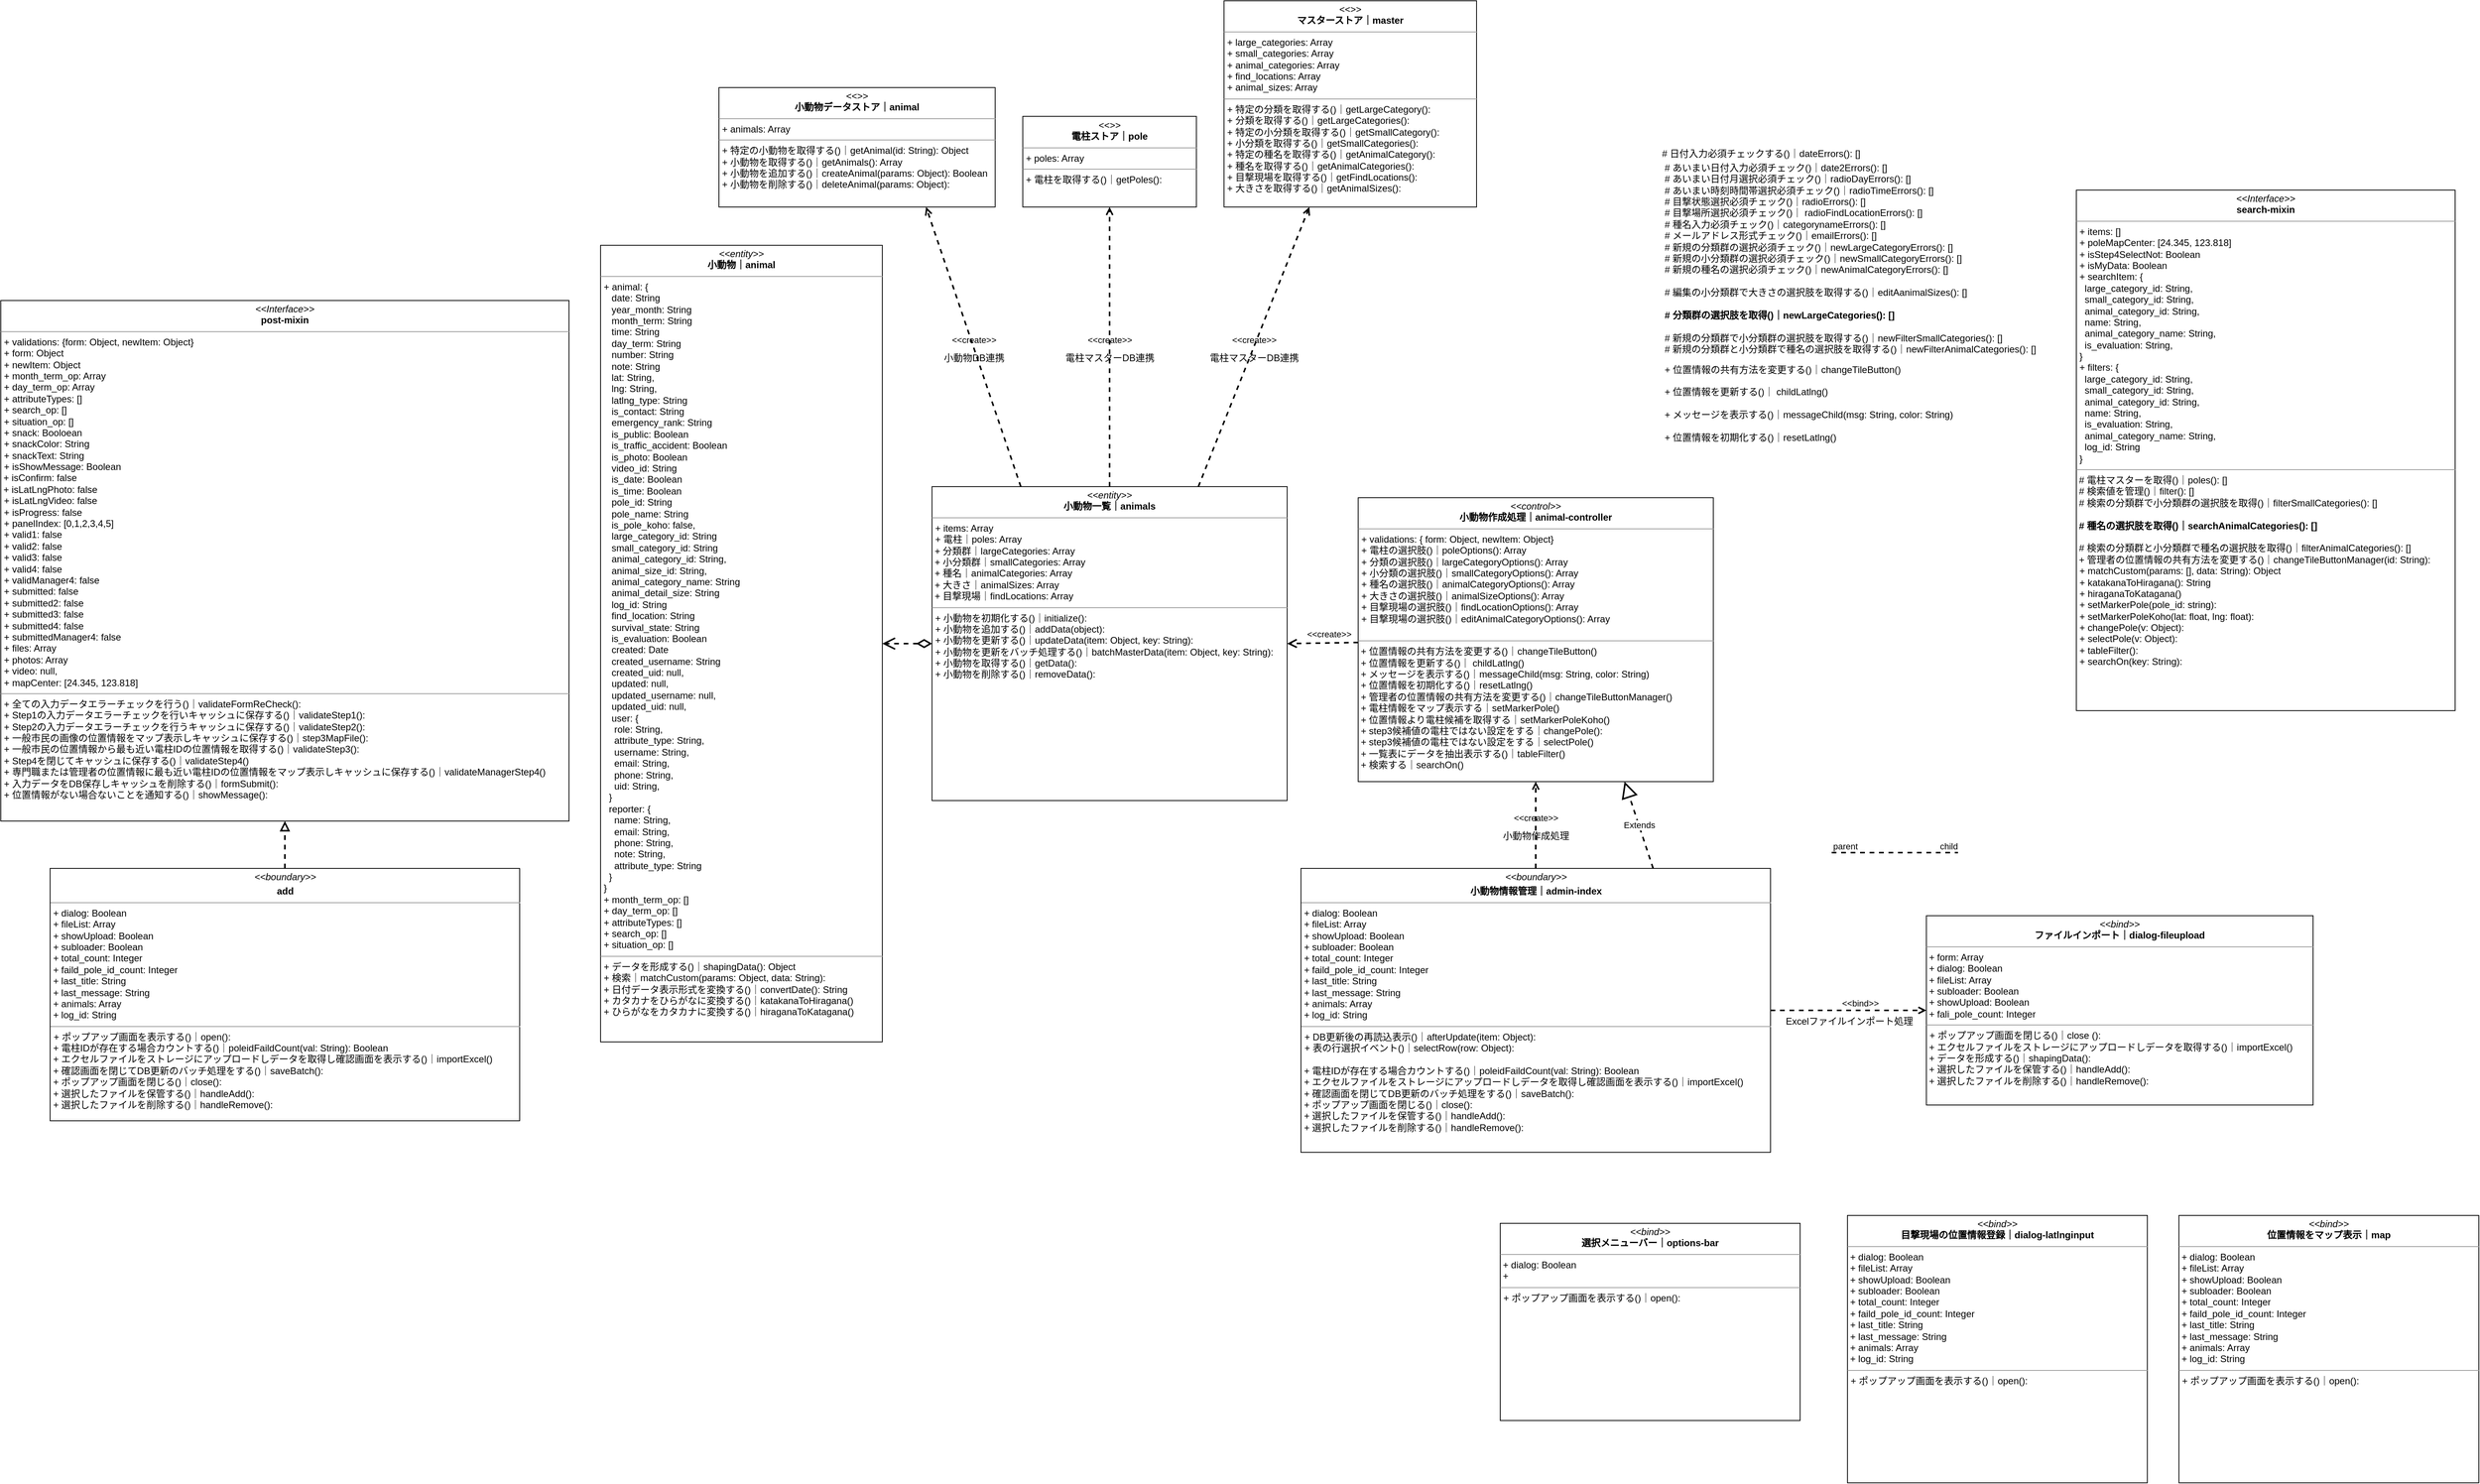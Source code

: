 <mxfile version="20.2.7" type="github" pages="4">
  <diagram id="IE3pzxr3oEUSaLVv8lXV" name="クラス図">
    <mxGraphModel dx="1607" dy="3742" grid="1" gridSize="10" guides="1" tooltips="1" connect="1" arrows="1" fold="1" page="1" pageScale="1" pageWidth="1654" pageHeight="1169" math="0" shadow="0">
      <root>
        <mxCell id="0" />
        <mxCell id="1" parent="0" />
        <mxCell id="dbNfo8pyNhIugIIxNkcV-3" value="&lt;p style=&quot;margin:0px;margin-top:4px;text-align:center;&quot;&gt;&lt;i&gt;&amp;lt;&amp;lt;control&amp;gt;&amp;gt;&lt;/i&gt;&lt;br&gt;&lt;b&gt;小動物作成処理｜animal-controller&lt;/b&gt;&lt;/p&gt;&lt;hr size=&quot;1&quot;&gt;&lt;p style=&quot;margin:0px;margin-left:4px;&quot;&gt;+ validations: { form: Object, newItem: Object}&lt;br&gt;+ 電柱の選択肢()｜poleOptions(): Array&lt;br&gt;&lt;/p&gt;&lt;p style=&quot;margin:0px;margin-left:4px;&quot;&gt;+ 分類の選択肢()｜largeCategoryOptions(): Array&lt;br&gt;&lt;/p&gt;&lt;p style=&quot;margin:0px;margin-left:4px;&quot;&gt;+ 小分類の選択肢()｜smallCategoryOptions(): Array&lt;br&gt;&lt;/p&gt;&lt;p style=&quot;margin:0px;margin-left:4px;&quot;&gt;+ 種名の選択肢()｜animalCategoryOptions(): Array&lt;br&gt;&lt;/p&gt;&lt;p style=&quot;margin:0px;margin-left:4px;&quot;&gt;+ 大きさの選択肢()｜animalSizeOptions(): Array&lt;br&gt;&lt;/p&gt;&lt;p style=&quot;margin:0px;margin-left:4px;&quot;&gt;+ 目撃現場の選択肢()｜findLocationOptions(): Array&lt;br&gt;&lt;/p&gt;&lt;p style=&quot;margin:0px;margin-left:4px;&quot;&gt;+ 目撃現場の選択肢()｜editAnimalCategoryOptions(): Array&lt;/p&gt;&lt;br&gt;&lt;div&gt;&lt;/div&gt;&lt;hr size=&quot;1&quot;&gt;&lt;p style=&quot;margin:0px;margin-left:4px;&quot;&gt;&lt;/p&gt;&amp;nbsp;&lt;span style=&quot;background-color: initial;&quot;&gt;+&amp;nbsp;&lt;/span&gt;位置情報の共有方法を変更する()｜&lt;span style=&quot;background-color: initial;&quot;&gt;changeTileButton()&lt;/span&gt;&lt;br&gt;&amp;nbsp;+ 位置情報を更新する()｜&lt;span style=&quot;background-color: initial;&quot;&gt;&amp;nbsp;childLatlng()&lt;br&gt;&lt;/span&gt;&amp;nbsp;+ メッセージを表示する()｜&lt;span style=&quot;background-color: initial;&quot;&gt;messageChild(msg: String, color: String)&lt;br&gt;&lt;/span&gt;&amp;nbsp;+ 位置情報を初期化する()｜&lt;span style=&quot;background-color: initial;&quot;&gt;resetLatlng()&lt;br&gt;&lt;/span&gt;&amp;nbsp;&lt;span style=&quot;background-color: initial;&quot;&gt;+ 管理者の&lt;/span&gt;位置情報の共有方法を変更する()｜&lt;span style=&quot;background-color: initial;&quot;&gt;changeTileButtonManager()&lt;br&gt;&amp;nbsp;+ 電柱情報をマップ表示する｜setMarkerPole()&lt;br&gt;&amp;nbsp;+ 位置情報より電柱候補を取得する｜setMarkerPoleKoho()&lt;br&gt;&amp;nbsp;+ step3候補値の電柱ではない設定をする｜changePole():&lt;br&gt;&lt;/span&gt;&amp;nbsp;+ step3候補値の電柱ではない設定をする｜&lt;span style=&quot;background-color: initial;&quot;&gt;selectPole()&amp;nbsp;&lt;br&gt;&lt;/span&gt;&amp;nbsp;+ 一覧表にデータを抽出表示する()｜&lt;span style=&quot;background-color: initial;&quot;&gt;tableFilter()&lt;br&gt;&lt;/span&gt;&lt;span style=&quot;background-color: initial;&quot;&gt;&amp;nbsp;+ 検索する｜searchOn()&lt;br&gt;&lt;br&gt;&lt;/span&gt;&lt;span style=&quot;background-color: initial;&quot;&gt;&lt;br&gt;&lt;/span&gt;" style="verticalAlign=top;align=left;overflow=fill;fontSize=12;fontFamily=Helvetica;html=1;" parent="1" vertex="1">
          <mxGeometry x="1840" y="-1470" width="450" height="360" as="geometry" />
        </mxCell>
        <mxCell id="dbNfo8pyNhIugIIxNkcV-53" value="&lt;p style=&quot;margin:0px;margin-top:4px;text-align:center;&quot;&gt;&lt;i&gt;&amp;lt;&amp;lt;Interface&amp;gt;&amp;gt;&lt;/i&gt;&lt;br&gt;&lt;b&gt;search-mixin&lt;/b&gt;&lt;/p&gt;&lt;hr size=&quot;1&quot;&gt;&lt;p style=&quot;margin:0px;margin-left:4px;&quot;&gt;+ items: []&lt;/p&gt;&lt;p style=&quot;margin:0px;margin-left:4px;&quot;&gt;+ poleMapCenter: [24.345, 123.818]&lt;/p&gt;&lt;p style=&quot;margin:0px;margin-left:4px;&quot;&gt;+ isStep4SelectNot: Boolean&lt;/p&gt;&lt;p style=&quot;margin:0px;margin-left:4px;&quot;&gt;+ isMyData: Boolean&lt;/p&gt;&lt;p style=&quot;margin:0px;margin-left:4px;&quot;&gt;+ searchItem: {&lt;/p&gt;&lt;p style=&quot;margin:0px;margin-left:4px;&quot;&gt;&amp;nbsp; large_category_id: String,&lt;/p&gt;&lt;p style=&quot;margin:0px;margin-left:4px;&quot;&gt;&amp;nbsp; small_category_id: String,&lt;/p&gt;&lt;p style=&quot;margin:0px;margin-left:4px;&quot;&gt;&amp;nbsp; animal_category_id: String,&lt;/p&gt;&lt;p style=&quot;margin:0px;margin-left:4px;&quot;&gt;&amp;nbsp; name: String,&lt;/p&gt;&lt;p style=&quot;margin:0px;margin-left:4px;&quot;&gt;&amp;nbsp; animal_category_name: String,&lt;/p&gt;&lt;p style=&quot;margin:0px;margin-left:4px;&quot;&gt;&amp;nbsp; is_evaluation: String,&lt;/p&gt;&lt;p style=&quot;margin:0px;margin-left:4px;&quot;&gt;}&lt;/p&gt;&lt;p style=&quot;margin:0px;margin-left:4px;&quot;&gt;+ filters: {&lt;/p&gt;&lt;p style=&quot;margin:0px;margin-left:4px;&quot;&gt;&amp;nbsp; large_category_id: String,&lt;/p&gt;&lt;p style=&quot;margin:0px;margin-left:4px;&quot;&gt;&amp;nbsp; small_category_id: String,&lt;/p&gt;&lt;p style=&quot;margin:0px;margin-left:4px;&quot;&gt;&amp;nbsp; animal_category_id: String,&lt;/p&gt;&lt;p style=&quot;margin:0px;margin-left:4px;&quot;&gt;&amp;nbsp; name: String,&lt;/p&gt;&lt;p style=&quot;margin:0px;margin-left:4px;&quot;&gt;&amp;nbsp; is_evaluation: String,&lt;/p&gt;&lt;p style=&quot;margin:0px;margin-left:4px;&quot;&gt;&amp;nbsp; animal_category_name: String,&lt;/p&gt;&lt;p style=&quot;margin:0px;margin-left:4px;&quot;&gt;&amp;nbsp; log_id: String&lt;/p&gt;&lt;p style=&quot;margin:0px;margin-left:4px;&quot;&gt;}&lt;/p&gt;&lt;hr size=&quot;1&quot;&gt;&lt;p style=&quot;margin:0px;margin-left:4px;&quot;&gt;&lt;/p&gt;&amp;nbsp;# 電柱マスターを取得()｜&lt;span style=&quot;background-color: initial;&quot;&gt;poles(): []&lt;br&gt;&lt;/span&gt;&amp;nbsp;#&amp;nbsp;検索値を管理()｜&lt;span style=&quot;background-color: initial;&quot;&gt;filter(): []&lt;/span&gt;&lt;span style=&quot;background-color: initial;&quot;&gt;&amp;nbsp;&lt;/span&gt;&lt;span style=&quot;background-color: initial;&quot;&gt;&lt;br&gt;&lt;/span&gt;&amp;nbsp;#&amp;nbsp;検索の分類群で小分類群の選択肢を取得()｜filterSmallCategories(): []&lt;br&gt;&lt;br&gt;&lt;b&gt;&amp;nbsp;#&amp;nbsp;種名の選択肢を取得()｜&lt;/b&gt;&lt;span style=&quot;background-color: initial;&quot;&gt;&lt;b&gt;searchAnimalCategories(): []&lt;/b&gt;&lt;br&gt;&lt;br&gt;&lt;/span&gt;&amp;nbsp;#&amp;nbsp;検索の分類群と小分類群で種名の選択肢を取得()｜&lt;span style=&quot;background-color: initial;&quot;&gt;filterAnimalCategories(): []&lt;/span&gt;&lt;span style=&quot;&quot;&gt;&lt;br&gt;&amp;nbsp;+ 管理者の位置情報の共有方法を変更する()&lt;/span&gt;｜&lt;span style=&quot;background-color: initial;&quot;&gt;changeTileButtonManager(id: String):&lt;/span&gt;&lt;br&gt;&lt;p style=&quot;margin:0px;margin-left:4px;&quot;&gt;+ matchCustom(params: [], data: String): Object&lt;/p&gt;&lt;p style=&quot;margin:0px;margin-left:4px;&quot;&gt;+&amp;nbsp;katakanaToHiragana()&lt;span style=&quot;background-color: initial;&quot;&gt;: String&lt;/span&gt;&lt;/p&gt;&lt;p style=&quot;margin:0px;margin-left:4px;&quot;&gt;+&amp;nbsp;hiraganaToKatagana()&lt;/p&gt;&lt;p style=&quot;margin:0px;margin-left:4px;&quot;&gt;+&amp;nbsp;setMarkerPole(pole_id: string):&amp;nbsp;&lt;/p&gt;&lt;p style=&quot;margin:0px;margin-left:4px;&quot;&gt;+&amp;nbsp;setMarkerPoleKoho(lat: float, lng: float):&lt;/p&gt;&lt;p style=&quot;margin:0px;margin-left:4px;&quot;&gt;+&amp;nbsp;changePole(v: Object):&amp;nbsp;&lt;/p&gt;&lt;p style=&quot;margin:0px;margin-left:4px;&quot;&gt;+ selectPole(v: Object):&amp;nbsp;&lt;/p&gt;&lt;p style=&quot;margin:0px;margin-left:4px;&quot;&gt;+&amp;nbsp;tableFilter():&amp;nbsp;&lt;/p&gt;&lt;p style=&quot;margin:0px;margin-left:4px;&quot;&gt;+&amp;nbsp;searchOn(key: String):&amp;nbsp;&lt;/p&gt;" style="verticalAlign=top;align=left;overflow=fill;fontSize=12;fontFamily=Helvetica;html=1;" parent="1" vertex="1">
          <mxGeometry x="2750" y="-1860" width="480" height="660" as="geometry" />
        </mxCell>
        <mxCell id="dbNfo8pyNhIugIIxNkcV-71" value="&lt;p style=&quot;margin:0px;margin-top:4px;text-align:center;&quot;&gt;&lt;i&gt;&amp;lt;&amp;lt;Interface&amp;gt;&amp;gt;&lt;/i&gt;&lt;br&gt;&lt;b&gt;post-mixin&lt;/b&gt;&lt;/p&gt;&lt;hr size=&quot;1&quot;&gt;&lt;p style=&quot;margin:0px;margin-left:4px;&quot;&gt;+ validations: {form: Object, newItem: Object}&lt;br&gt;+&amp;nbsp;form: Object&lt;/p&gt;&lt;p style=&quot;margin:0px;margin-left:4px;&quot;&gt;+ newItem: Object&lt;br&gt;&lt;/p&gt;&lt;p style=&quot;margin:0px;margin-left:4px;&quot;&gt;+&amp;nbsp;month_term_op: Array&lt;/p&gt;&lt;p style=&quot;margin:0px;margin-left:4px;&quot;&gt;+&amp;nbsp;day_term_op: Array&lt;/p&gt;&lt;p style=&quot;margin:0px;margin-left:4px;&quot;&gt;+&amp;nbsp;attributeTypes: []&lt;/p&gt;&lt;p style=&quot;margin:0px;margin-left:4px;&quot;&gt;+&amp;nbsp;search_op: []&lt;/p&gt;&lt;p style=&quot;margin:0px;margin-left:4px;&quot;&gt;+&amp;nbsp;situation_op: []&lt;/p&gt;&lt;p style=&quot;margin:0px;margin-left:4px;&quot;&gt;+ snack: Booloean&lt;/p&gt;&lt;p style=&quot;margin:0px;margin-left:4px;&quot;&gt;+ snackColor: String&lt;/p&gt;&lt;p style=&quot;margin:0px;margin-left:4px;&quot;&gt;+&amp;nbsp;snackText: String&lt;/p&gt;&lt;p style=&quot;margin:0px;margin-left:4px;&quot;&gt;+&amp;nbsp;isShowMessage: Boolean&lt;/p&gt;&amp;nbsp;+&amp;nbsp;&lt;span style=&quot;background-color: initial;&quot;&gt;isConfirm&lt;/span&gt;: false&lt;br&gt;&amp;nbsp;+&amp;nbsp;&lt;span style=&quot;background-color: initial;&quot;&gt;isLatLngPhoto: false&lt;/span&gt;&lt;br&gt;&lt;p style=&quot;margin:0px;margin-left:4px;&quot;&gt;+ isLatLngVideo: false&lt;/p&gt;&lt;p style=&quot;margin:0px;margin-left:4px;&quot;&gt;+ isProgress: false&lt;/p&gt;&lt;p style=&quot;margin:0px;margin-left:4px;&quot;&gt;+ panelIndex: [0,1,2,3,4,5]&lt;/p&gt;&lt;p style=&quot;margin:0px;margin-left:4px;&quot;&gt;+ valid1: false&lt;/p&gt;&lt;p style=&quot;margin:0px;margin-left:4px;&quot;&gt;+ valid2: false&lt;/p&gt;&lt;p style=&quot;margin:0px;margin-left:4px;&quot;&gt;+ valid3: false&lt;/p&gt;&lt;p style=&quot;margin:0px;margin-left:4px;&quot;&gt;+ valid4: false&lt;/p&gt;&lt;p style=&quot;margin:0px;margin-left:4px;&quot;&gt;+ validManager4: false&lt;/p&gt;&lt;p style=&quot;margin:0px;margin-left:4px;&quot;&gt;+ submitted: false&lt;/p&gt;&lt;p style=&quot;margin:0px;margin-left:4px;&quot;&gt;+ submitted2: false&lt;/p&gt;&lt;p style=&quot;margin:0px;margin-left:4px;&quot;&gt;+ submitted3: false&lt;/p&gt;&lt;p style=&quot;margin:0px;margin-left:4px;&quot;&gt;+ submitted4: false&lt;/p&gt;&lt;p style=&quot;margin:0px;margin-left:4px;&quot;&gt;+ submittedManager4: false&lt;/p&gt;&lt;p style=&quot;margin:0px;margin-left:4px;&quot;&gt;+ files: Array&lt;/p&gt;&lt;p style=&quot;margin:0px;margin-left:4px;&quot;&gt;+ photos: Array&lt;/p&gt;&lt;p style=&quot;margin:0px;margin-left:4px;&quot;&gt;+ video: null,&lt;/p&gt;&lt;p style=&quot;margin:0px;margin-left:4px;&quot;&gt;+ mapCenter: [24.345, 123.818]&lt;/p&gt;&lt;hr size=&quot;1&quot;&gt;&lt;p style=&quot;margin:0px;margin-left:4px;&quot;&gt;&lt;span style=&quot;background-color: initial;&quot;&gt;+ 全ての入力データエラーチェックを行う()｜validateFormReCheck():&amp;nbsp;&lt;/span&gt;&lt;/p&gt;&lt;p style=&quot;margin:0px;margin-left:4px;&quot;&gt;+ Step1の入力データエラーチェックを行いキャッシュに保存する()｜validateStep1():&lt;/p&gt;&lt;p style=&quot;margin:0px;margin-left:4px;&quot;&gt;+ Step2の入力データエラーチェックを行うキャッシュに保存する()｜validateStep2():&lt;/p&gt;&lt;p style=&quot;margin:0px;margin-left:4px;&quot;&gt;+ 一般市民の画像の位置情報をマップ表示しキャッシュに保存する()｜step3MapFile():&lt;/p&gt;&lt;p style=&quot;margin:0px;margin-left:4px;&quot;&gt;+ 一般市民の位置情報から最も近い電柱IDの位置情報を取得する()｜validateStep3():&lt;/p&gt;&lt;p style=&quot;margin:0px;margin-left:4px;&quot;&gt;+ Step4を閉じてキャッシュに保存する()｜validateStep4()&lt;/p&gt;&lt;p style=&quot;margin:0px;margin-left:4px;&quot;&gt;+ 専門職または管理者の位置情報に最も近い電柱IDの位置情報をマップ表示しキャッシュに保存する()｜validateManagerStep4()&lt;/p&gt;&lt;p style=&quot;margin:0px;margin-left:4px;&quot;&gt;+ 入力データをDB保存しキャッシュを削除する()｜formSubmit():&lt;/p&gt;&lt;p style=&quot;margin:0px;margin-left:4px;&quot;&gt;+ 位置情報がない場合ないことを通知する()｜showMessage():&amp;nbsp;&lt;/p&gt;" style="verticalAlign=top;align=left;overflow=fill;fontSize=12;fontFamily=Helvetica;html=1;" parent="1" vertex="1">
          <mxGeometry x="120" y="-1720" width="720" height="660" as="geometry" />
        </mxCell>
        <mxCell id="dbNfo8pyNhIugIIxNkcV-76" value="&lt;p style=&quot;margin:0px;margin-top:4px;text-align:center;&quot;&gt;&lt;i&gt;&amp;lt;&amp;lt;entity&amp;gt;&amp;gt;&lt;/i&gt;&lt;br&gt;&lt;b&gt;小動物｜animal&lt;/b&gt;&lt;/p&gt;&lt;hr size=&quot;1&quot;&gt;&lt;p style=&quot;margin:0px;margin-left:4px;&quot;&gt;&lt;span style=&quot;background-color: initial;&quot;&gt;+ animal: {&amp;nbsp;&lt;/span&gt;&lt;br&gt;&lt;/p&gt;&lt;p style=&quot;margin:0px;margin-left:4px;&quot;&gt;&amp;nbsp; &amp;nbsp;date: String&lt;/p&gt;&lt;p style=&quot;margin:0px;margin-left:4px;&quot;&gt;&amp;nbsp; &amp;nbsp;year_month: String&lt;/p&gt;&lt;p style=&quot;margin:0px;margin-left:4px;&quot;&gt;&amp;nbsp; &amp;nbsp;month_term: String&lt;/p&gt;&lt;p style=&quot;margin:0px;margin-left:4px;&quot;&gt;&amp;nbsp; &amp;nbsp;time: String&lt;/p&gt;&lt;p style=&quot;margin:0px;margin-left:4px;&quot;&gt;&amp;nbsp; &amp;nbsp;day_term: String&lt;/p&gt;&lt;p style=&quot;margin:0px;margin-left:4px;&quot;&gt;&amp;nbsp; &amp;nbsp;number: String&lt;/p&gt;&lt;p style=&quot;margin:0px;margin-left:4px;&quot;&gt;&amp;nbsp; &amp;nbsp;note: String&lt;/p&gt;&lt;p style=&quot;margin:0px;margin-left:4px;&quot;&gt;&amp;nbsp; &amp;nbsp;lat: String,&lt;/p&gt;&lt;p style=&quot;margin:0px;margin-left:4px;&quot;&gt;&amp;nbsp; &amp;nbsp;lng: String,&lt;/p&gt;&lt;p style=&quot;margin:0px;margin-left:4px;&quot;&gt;&amp;nbsp; &amp;nbsp;latlng_type: String&lt;/p&gt;&lt;p style=&quot;margin:0px;margin-left:4px;&quot;&gt;&amp;nbsp; &amp;nbsp;is_contact: String&lt;/p&gt;&lt;p style=&quot;margin:0px;margin-left:4px;&quot;&gt;&amp;nbsp; &amp;nbsp;emergency_rank: String&lt;/p&gt;&lt;p style=&quot;margin:0px;margin-left:4px;&quot;&gt;&amp;nbsp; &amp;nbsp;is_public: Boolean&lt;/p&gt;&lt;p style=&quot;margin:0px;margin-left:4px;&quot;&gt;&amp;nbsp; &amp;nbsp;is_traffic_accident: Boolean&lt;/p&gt;&lt;p style=&quot;margin:0px;margin-left:4px;&quot;&gt;&amp;nbsp; &amp;nbsp;is_photo: Boolean&lt;/p&gt;&lt;p style=&quot;margin:0px;margin-left:4px;&quot;&gt;&amp;nbsp; &amp;nbsp;video_id: String&lt;/p&gt;&lt;p style=&quot;margin:0px;margin-left:4px;&quot;&gt;&amp;nbsp; &amp;nbsp;is_date: Boolean&lt;/p&gt;&lt;p style=&quot;margin:0px;margin-left:4px;&quot;&gt;&amp;nbsp; &amp;nbsp;is_time: Boolean&lt;/p&gt;&lt;p style=&quot;margin:0px;margin-left:4px;&quot;&gt;&amp;nbsp; &amp;nbsp;pole_id: String&lt;/p&gt;&lt;p style=&quot;margin:0px;margin-left:4px;&quot;&gt;&amp;nbsp; &amp;nbsp;pole_name: String&lt;/p&gt;&lt;p style=&quot;margin:0px;margin-left:4px;&quot;&gt;&amp;nbsp; &amp;nbsp;is_pole_koho: false,&lt;/p&gt;&lt;p style=&quot;margin:0px;margin-left:4px;&quot;&gt;&amp;nbsp; &amp;nbsp;large_category_id: String&lt;/p&gt;&lt;p style=&quot;margin:0px;margin-left:4px;&quot;&gt;&amp;nbsp; &amp;nbsp;small_category_id: String&lt;/p&gt;&lt;p style=&quot;margin:0px;margin-left:4px;&quot;&gt;&amp;nbsp; &amp;nbsp;animal_category_id: String,&lt;/p&gt;&lt;p style=&quot;margin:0px;margin-left:4px;&quot;&gt;&amp;nbsp; &amp;nbsp;animal_size_id: String,&lt;/p&gt;&lt;p style=&quot;margin:0px;margin-left:4px;&quot;&gt;&amp;nbsp; &amp;nbsp;animal_category_name: String&lt;/p&gt;&lt;p style=&quot;margin:0px;margin-left:4px;&quot;&gt;&amp;nbsp; &amp;nbsp;animal_detail_size: String&lt;/p&gt;&lt;p style=&quot;margin:0px;margin-left:4px;&quot;&gt;&amp;nbsp; &amp;nbsp;log_id: String&lt;/p&gt;&lt;p style=&quot;margin:0px;margin-left:4px;&quot;&gt;&amp;nbsp; &amp;nbsp;find_location: String&lt;/p&gt;&lt;p style=&quot;margin:0px;margin-left:4px;&quot;&gt;&amp;nbsp; &amp;nbsp;survival_state: String&lt;/p&gt;&lt;p style=&quot;margin:0px;margin-left:4px;&quot;&gt;&amp;nbsp; &amp;nbsp;is_evaluation: Boolean&lt;/p&gt;&lt;p style=&quot;margin:0px;margin-left:4px;&quot;&gt;&amp;nbsp; &amp;nbsp;created: Date&lt;/p&gt;&lt;p style=&quot;margin:0px;margin-left:4px;&quot;&gt;&amp;nbsp; &amp;nbsp;created_username: String&lt;/p&gt;&lt;p style=&quot;margin:0px;margin-left:4px;&quot;&gt;&amp;nbsp; &amp;nbsp;created_uid: null,&lt;/p&gt;&lt;p style=&quot;margin:0px;margin-left:4px;&quot;&gt;&amp;nbsp; &amp;nbsp;updated: null,&lt;/p&gt;&lt;p style=&quot;margin:0px;margin-left:4px;&quot;&gt;&amp;nbsp; &amp;nbsp;updated_username: null,&lt;/p&gt;&lt;p style=&quot;margin:0px;margin-left:4px;&quot;&gt;&amp;nbsp; &amp;nbsp;updated_uid: null,&lt;/p&gt;&lt;p style=&quot;margin:0px;margin-left:4px;&quot;&gt;&amp;nbsp; &amp;nbsp;user: {&lt;/p&gt;&lt;p style=&quot;margin:0px;margin-left:4px;&quot;&gt;&amp;nbsp; &amp;nbsp; role: String,&lt;/p&gt;&lt;p style=&quot;margin:0px;margin-left:4px;&quot;&gt;&amp;nbsp; &amp;nbsp; attribute_type: String,&lt;/p&gt;&lt;p style=&quot;margin:0px;margin-left:4px;&quot;&gt;&amp;nbsp; &amp;nbsp; username: String,&lt;/p&gt;&lt;p style=&quot;margin:0px;margin-left:4px;&quot;&gt;&amp;nbsp; &amp;nbsp; email: String,&lt;/p&gt;&lt;p style=&quot;margin:0px;margin-left:4px;&quot;&gt;&amp;nbsp; &amp;nbsp; phone: String,&lt;/p&gt;&lt;p style=&quot;margin:0px;margin-left:4px;&quot;&gt;&amp;nbsp; &amp;nbsp; uid: String,&lt;/p&gt;&lt;p style=&quot;margin:0px;margin-left:4px;&quot;&gt;&amp;nbsp; }&lt;/p&gt;&lt;p style=&quot;margin:0px;margin-left:4px;&quot;&gt;&amp;nbsp; reporter: {&lt;/p&gt;&lt;p style=&quot;margin:0px;margin-left:4px;&quot;&gt;&amp;nbsp; &amp;nbsp; name: String,&lt;/p&gt;&lt;p style=&quot;margin:0px;margin-left:4px;&quot;&gt;&amp;nbsp; &amp;nbsp; email: String,&lt;/p&gt;&lt;p style=&quot;margin:0px;margin-left:4px;&quot;&gt;&amp;nbsp; &amp;nbsp; phone: String,&lt;/p&gt;&lt;p style=&quot;margin:0px;margin-left:4px;&quot;&gt;&amp;nbsp; &amp;nbsp; note: String,&lt;/p&gt;&lt;p style=&quot;margin:0px;margin-left:4px;&quot;&gt;&amp;nbsp; &amp;nbsp; attribute_type: String&lt;/p&gt;&lt;p style=&quot;margin:0px;margin-left:4px;&quot;&gt;&amp;nbsp; }&lt;/p&gt;&lt;p style=&quot;margin:0px;margin-left:4px;&quot;&gt;}&lt;/p&gt;&lt;p style=&quot;margin: 0px 0px 0px 4px;&quot;&gt;+&amp;nbsp;month_term_op: []&lt;/p&gt;&lt;p style=&quot;margin: 0px 0px 0px 4px;&quot;&gt;+&amp;nbsp;day_term_op: []&lt;/p&gt;&lt;p style=&quot;margin: 0px 0px 0px 4px;&quot;&gt;+&amp;nbsp;attributeTypes: []&lt;/p&gt;&lt;p style=&quot;margin: 0px 0px 0px 4px;&quot;&gt;+&amp;nbsp;search_op: []&lt;/p&gt;&lt;p style=&quot;margin: 0px 0px 0px 4px;&quot;&gt;+&amp;nbsp;situation_op: []&lt;/p&gt;&lt;hr size=&quot;1&quot;&gt;&lt;p style=&quot;margin: 0px 0px 0px 4px;&quot;&gt;+ データを形成する()｜shapingData(): Object&lt;br&gt;&lt;/p&gt;&lt;p style=&quot;margin: 0px 0px 0px 4px;&quot;&gt;+ 検索｜matchCustom(params: Object, data: String):&amp;nbsp;&lt;/p&gt;&lt;p style=&quot;margin: 0px 0px 0px 4px;&quot;&gt;+ 日付データ表示形式を変換する()｜convertDate(): String&lt;br&gt;&lt;/p&gt;&lt;p style=&quot;margin: 0px 0px 0px 4px;&quot;&gt;+ カタカナをひらがなに変換する()｜katakanaToHiragana()&lt;/p&gt;&lt;p style=&quot;margin: 0px 0px 0px 4px;&quot;&gt;+ ひらがなをカタカナ&lt;span style=&quot;background-color: initial;&quot;&gt;に変換する()｜hiraganaToKatagana()&lt;/span&gt;&lt;/p&gt;" style="verticalAlign=top;align=left;overflow=fill;fontSize=12;fontFamily=Helvetica;html=1;" parent="1" vertex="1">
          <mxGeometry x="880" y="-1790" width="357" height="1010" as="geometry" />
        </mxCell>
        <mxCell id="dbNfo8pyNhIugIIxNkcV-93" value="&lt;p style=&quot;margin:0px;margin-top:4px;text-align:center;&quot;&gt;&lt;i&gt;&amp;lt;&amp;lt;bind&amp;gt;&amp;gt;&lt;/i&gt;&lt;br&gt;&lt;b&gt;ファイルインポート｜dialog-fileupload&lt;/b&gt;&lt;/p&gt;&lt;hr size=&quot;1&quot;&gt;&lt;div&gt;&amp;nbsp;+ form: Array&lt;/div&gt;&lt;div&gt;&amp;nbsp;+ dialog: Boolean&lt;br&gt;&lt;/div&gt;&lt;div&gt;&amp;nbsp;+ fileList: Array&amp;nbsp;&lt;/div&gt;&lt;div&gt;&lt;span style=&quot;background-color: initial;&quot;&gt;&amp;nbsp;+ subloader: Boolean&lt;/span&gt;&lt;br&gt;&lt;/div&gt;&lt;div&gt;&lt;span style=&quot;background-color: initial;&quot;&gt;&amp;nbsp;+ showUpload: Boolean&lt;/span&gt;&lt;br&gt;&lt;/div&gt;&lt;div&gt;&amp;nbsp;+ fali_pole_count: Integer&lt;/div&gt;&lt;hr size=&quot;1&quot;&gt;&lt;p style=&quot;margin:0px;margin-left:4px;&quot;&gt;&lt;span style=&quot;background-color: initial;&quot;&gt;+ ポップアップ画面を閉じる()｜close&lt;span style=&quot;&quot;&gt;	&lt;/span&gt;():&amp;nbsp;&lt;/span&gt;&lt;/p&gt;&amp;nbsp;+ エクセルファイルをストレージにアップロードしデータを取得する()｜importExcel()&lt;br&gt;&amp;nbsp;+ データを形成する()｜shapingData():&amp;nbsp;&lt;br&gt;&amp;nbsp;+ 選択したファイルを保管する()｜handleAdd():&amp;nbsp;&lt;br&gt;&amp;nbsp;+ 選択したファイルを削除する()｜handleRemove():&amp;nbsp;" style="verticalAlign=top;align=left;overflow=fill;fontSize=12;fontFamily=Helvetica;html=1;" parent="1" vertex="1">
          <mxGeometry x="2560" y="-940" width="490" height="240" as="geometry" />
        </mxCell>
        <mxCell id="oF89KEFaxCOrjEJHtqui-1" value="&lt;p style=&quot;margin:0px;margin-top:4px;text-align:center;&quot;&gt;&lt;i&gt;&amp;lt;&amp;lt;boundary&amp;gt;&amp;gt;&lt;/i&gt;&lt;b&gt;&lt;br&gt;&lt;/b&gt;&lt;/p&gt;&lt;p style=&quot;margin:0px;margin-top:4px;text-align:center;&quot;&gt;&lt;b&gt;add&lt;/b&gt;&lt;/p&gt;&lt;hr size=&quot;1&quot;&gt;&lt;div&gt;&amp;nbsp;+ dialog: Boolean&lt;/div&gt;&lt;div&gt;&amp;nbsp;+ fileList: Array&amp;nbsp;&lt;/div&gt;&lt;div&gt;&amp;nbsp;+ showUpload: Boolean&lt;/div&gt;&lt;div&gt;&amp;nbsp;+ subloader: Boolean&lt;/div&gt;&lt;div&gt;&amp;nbsp;+ total_count: Integer&lt;/div&gt;&lt;div&gt;&amp;nbsp;+ faild_pole_id_count: Integer&lt;/div&gt;&lt;div&gt;&amp;nbsp;+ last_title: String&lt;/div&gt;&lt;div&gt;&amp;nbsp;+ last_message: String&lt;/div&gt;&lt;div&gt;&amp;nbsp;+ animals: Array&lt;/div&gt;&lt;div&gt;&amp;nbsp;+ log_id: String&lt;/div&gt;&lt;hr size=&quot;1&quot;&gt;&lt;p style=&quot;margin:0px;margin-left:4px;&quot;&gt;&lt;span style=&quot;background-color: initial;&quot;&gt;+ ポップアップ画面を表示する()｜open():&amp;nbsp;&lt;/span&gt;&lt;/p&gt;&amp;nbsp;+&amp;nbsp;電柱IDが存在する場合カウントする()｜poleidFaildCount(val: String): Boolean&lt;br&gt;&amp;nbsp;+ エクセルファイルをストレージにアップロードしデータを取得し確認画面を表示する()｜importExcel()&lt;br&gt;&amp;nbsp;+ 確認画面を閉じてDB更新のバッチ処理をする()｜saveBatch():&amp;nbsp;&lt;br&gt;&amp;nbsp;+ ポップアップ画面を閉じる()｜close():&amp;nbsp;&lt;br&gt;&amp;nbsp;+ 選択したファイルを保管する()｜handleAdd():&amp;nbsp;&lt;br&gt;&amp;nbsp;+ 選択したファイルを削除する()｜handleRemove():&amp;nbsp;" style="verticalAlign=top;align=left;overflow=fill;fontSize=12;fontFamily=Helvetica;html=1;" parent="1" vertex="1">
          <mxGeometry x="182.5" y="-1000" width="595" height="320" as="geometry" />
        </mxCell>
        <mxCell id="oF89KEFaxCOrjEJHtqui-7" value="&lt;p style=&quot;margin:0px;margin-top:4px;text-align:center;&quot;&gt;&lt;i&gt;&amp;lt;&amp;lt;boundary&amp;gt;&amp;gt;&lt;/i&gt;&lt;b&gt;&lt;br&gt;&lt;/b&gt;&lt;/p&gt;&lt;p style=&quot;margin:0px;margin-top:4px;text-align:center;&quot;&gt;&lt;b&gt;小動物情報管理｜admin-index&lt;/b&gt;&lt;/p&gt;&lt;hr size=&quot;1&quot;&gt;&lt;div&gt;&amp;nbsp;+ dialog: Boolean&lt;/div&gt;&lt;div&gt;&amp;nbsp;+ fileList: Array&amp;nbsp;&lt;/div&gt;&lt;div&gt;&amp;nbsp;+ showUpload: Boolean&lt;/div&gt;&lt;div&gt;&amp;nbsp;+ subloader: Boolean&lt;/div&gt;&lt;div&gt;&amp;nbsp;+ total_count: Integer&lt;/div&gt;&lt;div&gt;&amp;nbsp;+ faild_pole_id_count: Integer&lt;/div&gt;&lt;div&gt;&amp;nbsp;+ last_title: String&lt;/div&gt;&lt;div&gt;&amp;nbsp;+ last_message: String&lt;/div&gt;&lt;div&gt;&amp;nbsp;+ animals: Array&lt;/div&gt;&lt;div&gt;&amp;nbsp;+ log_id: String&lt;/div&gt;&lt;hr size=&quot;1&quot;&gt;&lt;p style=&quot;margin:0px;margin-left:4px;&quot;&gt;+ DB更新後の再読込表示()｜afterUpdate(item: Object):&amp;nbsp;&lt;span style=&quot;background-color: initial;&quot;&gt;&lt;br&gt;&lt;/span&gt;&lt;/p&gt;&lt;p style=&quot;margin:0px;margin-left:4px;&quot;&gt;+ 表の行選択イベント()｜selectRow(row: Object):&amp;nbsp;&lt;br&gt;&lt;/p&gt;&lt;p style=&quot;margin:0px;margin-left:4px;&quot;&gt;&lt;/p&gt;&lt;br&gt;&amp;nbsp;+&amp;nbsp;電柱IDが存在する場合カウントする()｜poleidFaildCount(val: String): Boolean&lt;br&gt;&amp;nbsp;+ エクセルファイルをストレージにアップロードしデータを取得し確認画面を表示する()｜importExcel()&lt;br&gt;&amp;nbsp;+ 確認画面を閉じてDB更新のバッチ処理をする()｜saveBatch():&amp;nbsp;&lt;br&gt;&amp;nbsp;+ ポップアップ画面を閉じる()｜close():&amp;nbsp;&lt;br&gt;&amp;nbsp;+ 選択したファイルを保管する()｜handleAdd():&amp;nbsp;&lt;br&gt;&amp;nbsp;+ 選択したファイルを削除する()｜handleRemove():&amp;nbsp;" style="verticalAlign=top;align=left;overflow=fill;fontSize=12;fontFamily=Helvetica;html=1;" parent="1" vertex="1">
          <mxGeometry x="1767.5" y="-1000" width="595" height="360" as="geometry" />
        </mxCell>
        <mxCell id="oF89KEFaxCOrjEJHtqui-10" value="&amp;lt;&amp;lt;bind&amp;gt;&amp;gt;" style="endArrow=open;html=1;rounded=0;align=center;verticalAlign=bottom;dashed=1;endFill=0;labelBackgroundColor=none;fontColor=#000000;startSize=22;endSize=6;sourcePerimeterSpacing=0;targetPerimeterSpacing=0;strokeWidth=2;jumpSize=6;" parent="1" edge="1" target="dbNfo8pyNhIugIIxNkcV-93" source="oF89KEFaxCOrjEJHtqui-7">
          <mxGeometry x="0.143" relative="1" as="geometry">
            <mxPoint x="2360" y="-870" as="sourcePoint" />
            <mxPoint x="2380" y="-870" as="targetPoint" />
            <mxPoint as="offset" />
          </mxGeometry>
        </mxCell>
        <mxCell id="oF89KEFaxCOrjEJHtqui-11" value="Excelファイルインポート処理" style="resizable=0;html=1;align=center;verticalAlign=top;labelBackgroundColor=none;fontColor=#000000;" parent="oF89KEFaxCOrjEJHtqui-10" connectable="0" vertex="1">
          <mxGeometry relative="1" as="geometry" />
        </mxCell>
        <mxCell id="oF89KEFaxCOrjEJHtqui-14" value="" style="endArrow=block;startArrow=none;endFill=0;startFill=0;endSize=8;html=1;verticalAlign=bottom;dashed=1;labelBackgroundColor=none;rounded=0;fontColor=#000000;sourcePerimeterSpacing=0;targetPerimeterSpacing=0;strokeWidth=2;jumpSize=6;entryX=0.5;entryY=1;entryDx=0;entryDy=0;exitX=0.5;exitY=0;exitDx=0;exitDy=0;" parent="1" source="oF89KEFaxCOrjEJHtqui-1" target="dbNfo8pyNhIugIIxNkcV-71" edge="1">
          <mxGeometry width="160" relative="1" as="geometry">
            <mxPoint x="367.5" y="-950" as="sourcePoint" />
            <mxPoint x="527.5" y="-950" as="targetPoint" />
          </mxGeometry>
        </mxCell>
        <mxCell id="oF89KEFaxCOrjEJHtqui-15" value="&amp;lt;&amp;lt;create&amp;gt;&amp;gt;" style="endArrow=open;startArrow=none;endFill=0;startFill=0;endSize=8;html=1;verticalAlign=bottom;dashed=1;labelBackgroundColor=none;rounded=0;fontColor=#000000;sourcePerimeterSpacing=0;targetPerimeterSpacing=0;strokeWidth=2;jumpSize=6;entryX=1;entryY=0.5;entryDx=0;entryDy=0;" parent="1" source="dbNfo8pyNhIugIIxNkcV-3" target="oF89KEFaxCOrjEJHtqui-23" edge="1">
          <mxGeometry x="-0.189" y="-2" width="160" relative="1" as="geometry">
            <mxPoint x="550" y="-840" as="sourcePoint" />
            <mxPoint x="480" y="-840" as="targetPoint" />
            <mxPoint as="offset" />
          </mxGeometry>
        </mxCell>
        <mxCell id="oF89KEFaxCOrjEJHtqui-17" value="1" style="endArrow=open;html=1;endSize=12;startArrow=diamondThin;startSize=14;startFill=0;align=left;verticalAlign=bottom;rounded=0;dashed=1;fontColor=#000000;sourcePerimeterSpacing=0;targetPerimeterSpacing=0;strokeWidth=2;jumpSize=6;exitX=0;exitY=0.5;exitDx=0;exitDy=0;" parent="1" source="oF89KEFaxCOrjEJHtqui-23" target="dbNfo8pyNhIugIIxNkcV-76" edge="1">
          <mxGeometry x="-1" y="3" relative="1" as="geometry">
            <mxPoint x="580" y="-1340" as="sourcePoint" />
            <mxPoint x="590" y="-1430" as="targetPoint" />
          </mxGeometry>
        </mxCell>
        <mxCell id="oF89KEFaxCOrjEJHtqui-23" value="&lt;p style=&quot;margin:0px;margin-top:4px;text-align:center;&quot;&gt;&lt;i&gt;&amp;lt;&amp;lt;entity&amp;gt;&amp;gt;&lt;/i&gt;&lt;br&gt;&lt;b&gt;小動物一覧｜animals&lt;/b&gt;&lt;br&gt;&lt;/p&gt;&lt;hr size=&quot;1&quot;&gt;&lt;p style=&quot;margin:0px;margin-left:4px;&quot;&gt;+ items: Array&lt;/p&gt;&lt;p style=&quot;margin:0px;margin-left:4px;&quot;&gt;+ 電柱｜poles: Array&lt;/p&gt;&lt;div style=&quot;&quot;&gt;&lt;div&gt;&amp;nbsp;+ 分類群｜largeCategories: Array&lt;/div&gt;&lt;div&gt;&amp;nbsp;+ 小分類群｜smallCategories: Array&lt;/div&gt;&lt;div&gt;&amp;nbsp;+ 種名｜animalCategories: Array&lt;/div&gt;&lt;div&gt;&amp;nbsp;+ 大きさ｜animalSizes: Array&lt;/div&gt;&lt;div&gt;&amp;nbsp;+ 目撃現場｜findLocations: Array&lt;/div&gt;&lt;/div&gt;&lt;hr size=&quot;1&quot;&gt;&lt;p style=&quot;margin:0px;margin-left:4px;&quot;&gt;+ 小動物を初期化する()｜initialize():&amp;nbsp;&lt;/p&gt;&lt;p style=&quot;margin:0px;margin-left:4px;&quot;&gt;+ 小動物を追加する()｜addData(object):&amp;nbsp;&lt;br&gt;&lt;/p&gt;&lt;p style=&quot;margin:0px;margin-left:4px;&quot;&gt;+ 小動物を更新する()｜updateData(item: Object, key: String):&amp;nbsp;&lt;br&gt;&lt;/p&gt;&lt;p style=&quot;margin:0px;margin-left:4px;&quot;&gt;+ 小動物を更新をバッチ処理する()｜batchMasterData(item: Object, key: String):&amp;nbsp;&lt;br&gt;&lt;/p&gt;&lt;p style=&quot;margin:0px;margin-left:4px;&quot;&gt;+ 小動物を取得する()｜getData():&lt;/p&gt;&lt;p style=&quot;margin:0px;margin-left:4px;&quot;&gt;+ 小動物を削除する()｜removeData():&lt;br&gt;&lt;/p&gt;" style="verticalAlign=top;align=left;overflow=fill;fontSize=12;fontFamily=Helvetica;html=1;fontColor=#000000;" parent="1" vertex="1">
          <mxGeometry x="1300" y="-1484" width="450" height="398" as="geometry" />
        </mxCell>
        <mxCell id="oF89KEFaxCOrjEJHtqui-27" value="" style="endArrow=none;html=1;edgeStyle=orthogonalEdgeStyle;rounded=0;dashed=1;fontColor=#000000;startSize=22;endSize=6;sourcePerimeterSpacing=0;targetPerimeterSpacing=0;strokeWidth=2;jumpSize=6;" parent="1" edge="1">
          <mxGeometry relative="1" as="geometry">
            <mxPoint x="2440" y="-1020" as="sourcePoint" />
            <mxPoint x="2600" y="-1020" as="targetPoint" />
          </mxGeometry>
        </mxCell>
        <mxCell id="oF89KEFaxCOrjEJHtqui-28" value="parent" style="edgeLabel;resizable=0;html=1;align=left;verticalAlign=bottom;fontColor=#000000;" parent="oF89KEFaxCOrjEJHtqui-27" connectable="0" vertex="1">
          <mxGeometry x="-1" relative="1" as="geometry" />
        </mxCell>
        <mxCell id="oF89KEFaxCOrjEJHtqui-29" value="child" style="edgeLabel;resizable=0;html=1;align=right;verticalAlign=bottom;fontColor=#000000;" parent="oF89KEFaxCOrjEJHtqui-27" connectable="0" vertex="1">
          <mxGeometry x="1" relative="1" as="geometry" />
        </mxCell>
        <mxCell id="oF89KEFaxCOrjEJHtqui-31" value="&amp;lt;&amp;lt;create&amp;gt;&amp;gt;" style="endArrow=open;html=1;rounded=0;align=center;verticalAlign=bottom;dashed=1;endFill=0;labelBackgroundColor=none;fontColor=#000000;startSize=22;endSize=6;sourcePerimeterSpacing=0;targetPerimeterSpacing=0;strokeWidth=2;jumpSize=6;entryX=0.5;entryY=1;entryDx=0;entryDy=0;" parent="1" source="oF89KEFaxCOrjEJHtqui-7" target="dbNfo8pyNhIugIIxNkcV-3" edge="1">
          <mxGeometry relative="1" as="geometry">
            <mxPoint x="1700" y="-980" as="sourcePoint" />
            <mxPoint x="1860" y="-980" as="targetPoint" />
          </mxGeometry>
        </mxCell>
        <mxCell id="oF89KEFaxCOrjEJHtqui-32" value="小動物作成処理" style="resizable=0;html=1;align=center;verticalAlign=top;labelBackgroundColor=none;fontColor=#000000;" parent="oF89KEFaxCOrjEJHtqui-31" connectable="0" vertex="1">
          <mxGeometry relative="1" as="geometry" />
        </mxCell>
        <mxCell id="oF89KEFaxCOrjEJHtqui-33" value="Extends" style="endArrow=block;endSize=16;endFill=0;html=1;rounded=0;dashed=1;fontColor=#000000;sourcePerimeterSpacing=0;targetPerimeterSpacing=0;strokeWidth=2;jumpSize=6;entryX=0.75;entryY=1;entryDx=0;entryDy=0;exitX=0.75;exitY=0;exitDx=0;exitDy=0;" parent="1" source="oF89KEFaxCOrjEJHtqui-7" target="dbNfo8pyNhIugIIxNkcV-3" edge="1">
          <mxGeometry width="160" relative="1" as="geometry">
            <mxPoint x="2000" y="-960" as="sourcePoint" />
            <mxPoint x="2000" y="-1030" as="targetPoint" />
          </mxGeometry>
        </mxCell>
        <mxCell id="oF89KEFaxCOrjEJHtqui-34" value="&lt;p style=&quot;margin:0px;margin-top:4px;text-align:center;&quot;&gt;&lt;i&gt;&amp;lt;&amp;lt;&amp;gt;&amp;gt;&lt;/i&gt;&lt;br&gt;&lt;b&gt;小動物データストア｜animal&lt;/b&gt;&lt;br&gt;&lt;/p&gt;&lt;hr size=&quot;1&quot;&gt;&lt;p style=&quot;margin:0px;margin-left:4px;&quot;&gt;+ animals: Array&lt;/p&gt;&lt;hr size=&quot;1&quot;&gt;&lt;p style=&quot;margin:0px;margin-left:4px;&quot;&gt;&lt;span style=&quot;background-color: initial;&quot;&gt;+ 特定の小動物を取得する()｜getAnimal(id: String): Object&lt;/span&gt;&lt;br&gt;&lt;/p&gt;&lt;p style=&quot;margin:0px;margin-left:4px;&quot;&gt;+ 小動物を取得する()｜getAnimals(): Array&lt;span style=&quot;background-color: initial;&quot;&gt;&lt;br&gt;&lt;/span&gt;&lt;/p&gt;&lt;p style=&quot;margin:0px;margin-left:4px;&quot;&gt;+ 小動物を追加する()｜createAnimal(params: Object): Boolean&lt;br&gt;&lt;/p&gt;&lt;p style=&quot;margin:0px;margin-left:4px;&quot;&gt;+ 小動物を削除する()｜deleteAnimal(params: Object):&lt;br&gt;&lt;/p&gt;" style="verticalAlign=top;align=left;overflow=fill;fontSize=12;fontFamily=Helvetica;html=1;fontColor=#000000;" parent="1" vertex="1">
          <mxGeometry x="1030" y="-1990" width="350" height="151.5" as="geometry" />
        </mxCell>
        <mxCell id="oF89KEFaxCOrjEJHtqui-35" value="&lt;p style=&quot;margin:0px;margin-top:4px;text-align:center;&quot;&gt;&lt;i&gt;&amp;lt;&amp;lt;&amp;gt;&amp;gt;&lt;/i&gt;&lt;br&gt;&lt;b&gt;電柱ストア｜pole&lt;/b&gt;&lt;br&gt;&lt;/p&gt;&lt;hr size=&quot;1&quot;&gt;&lt;p style=&quot;margin:0px;margin-left:4px;&quot;&gt;+ poles: Array&lt;/p&gt;&lt;hr size=&quot;1&quot;&gt;&lt;p style=&quot;margin:0px;margin-left:4px;&quot;&gt;&lt;span style=&quot;background-color: initial;&quot;&gt;+ 電柱を取得する()｜getPoles():&lt;/span&gt;&lt;/p&gt;" style="verticalAlign=top;align=left;overflow=fill;fontSize=12;fontFamily=Helvetica;html=1;fontColor=#000000;" parent="1" vertex="1">
          <mxGeometry x="1415" y="-1953.5" width="220" height="115" as="geometry" />
        </mxCell>
        <mxCell id="oF89KEFaxCOrjEJHtqui-37" value="&amp;lt;&amp;lt;create&amp;gt;&amp;gt;" style="endArrow=open;html=1;rounded=0;align=center;verticalAlign=bottom;dashed=1;endFill=0;labelBackgroundColor=none;fontColor=#000000;startSize=22;endSize=6;sourcePerimeterSpacing=0;targetPerimeterSpacing=0;strokeWidth=2;jumpSize=6;entryX=0.5;entryY=1;entryDx=0;entryDy=0;exitX=0.5;exitY=0;exitDx=0;exitDy=0;" parent="1" source="oF89KEFaxCOrjEJHtqui-23" target="oF89KEFaxCOrjEJHtqui-35" edge="1">
          <mxGeometry relative="1" as="geometry">
            <mxPoint x="1440" y="-1530" as="sourcePoint" />
            <mxPoint x="1894.5" y="-1759" as="targetPoint" />
          </mxGeometry>
        </mxCell>
        <mxCell id="oF89KEFaxCOrjEJHtqui-38" value="電柱マスターDB連携" style="resizable=0;html=1;align=center;verticalAlign=top;labelBackgroundColor=none;fontColor=#000000;" parent="oF89KEFaxCOrjEJHtqui-37" connectable="0" vertex="1">
          <mxGeometry relative="1" as="geometry" />
        </mxCell>
        <mxCell id="oF89KEFaxCOrjEJHtqui-41" value="&amp;lt;&amp;lt;create&amp;gt;&amp;gt;" style="endArrow=open;html=1;rounded=0;align=center;verticalAlign=bottom;dashed=1;endFill=0;labelBackgroundColor=none;fontColor=#000000;startSize=22;endSize=6;sourcePerimeterSpacing=0;targetPerimeterSpacing=0;strokeWidth=2;jumpSize=6;entryX=0.75;entryY=1;entryDx=0;entryDy=0;exitX=0.25;exitY=0;exitDx=0;exitDy=0;" parent="1" source="oF89KEFaxCOrjEJHtqui-23" target="oF89KEFaxCOrjEJHtqui-34" edge="1">
          <mxGeometry relative="1" as="geometry">
            <mxPoint x="1360" y="-1530" as="sourcePoint" />
            <mxPoint x="2180" y="-1775" as="targetPoint" />
          </mxGeometry>
        </mxCell>
        <mxCell id="oF89KEFaxCOrjEJHtqui-42" value="小動物DB連携" style="resizable=0;html=1;align=center;verticalAlign=top;labelBackgroundColor=none;fontColor=#000000;" parent="oF89KEFaxCOrjEJHtqui-41" connectable="0" vertex="1">
          <mxGeometry relative="1" as="geometry" />
        </mxCell>
        <mxCell id="oF89KEFaxCOrjEJHtqui-45" value="&lt;h1&gt;&lt;span style=&quot;font-size: 12px; font-weight: 400;&quot;&gt;#&amp;nbsp;&lt;/span&gt;&lt;span style=&quot;font-size: 12px; font-weight: 400; background-color: initial;&quot;&gt;日付入力必須チェックする()｜&lt;/span&gt;&lt;span style=&quot;font-size: 12px; font-weight: 400; background-color: initial;&quot;&gt;dateErrors(): []&lt;/span&gt;&lt;br style=&quot;font-size: 12px; font-weight: 400;&quot;&gt;&lt;div style=&quot;font-size: 12px; font-weight: 400;&quot;&gt;&lt;div&gt;&amp;nbsp;#&amp;nbsp;あいまい日付入力&lt;span style=&quot;background-color: initial;&quot;&gt;必須&lt;/span&gt;&lt;span style=&quot;background-color: initial;&quot;&gt;チェック()｜&lt;/span&gt;&lt;span style=&quot;background-color: initial;&quot;&gt;date2Errors(): []&lt;/span&gt;&lt;/div&gt;&lt;div&gt;&amp;nbsp;#&amp;nbsp;あいまい日付月&lt;span style=&quot;background-color: initial;&quot;&gt;選択&lt;/span&gt;&lt;span style=&quot;background-color: initial;&quot;&gt;必須&lt;/span&gt;&lt;span style=&quot;background-color: initial;&quot;&gt;チェック()｜&lt;/span&gt;&lt;span style=&quot;background-color: initial;&quot;&gt;radioDayErrors(): []&lt;/span&gt;&lt;/div&gt;&lt;div&gt;&amp;nbsp;#&amp;nbsp;あいまい時刻時間帯選択&lt;span style=&quot;background-color: initial;&quot;&gt;必須&lt;/span&gt;&lt;span style=&quot;background-color: initial;&quot;&gt;チェック()｜&lt;/span&gt;&lt;span style=&quot;background-color: initial;&quot;&gt;radioTimeErrors(): []&lt;/span&gt;&lt;/div&gt;&lt;div&gt;&amp;nbsp;#&amp;nbsp;目撃状態選択&lt;span style=&quot;background-color: initial;&quot;&gt;必須&lt;/span&gt;&lt;span style=&quot;background-color: initial;&quot;&gt;チェック()｜&lt;/span&gt;&lt;span style=&quot;background-color: initial;&quot;&gt;radioErrors(): []&lt;/span&gt;&lt;/div&gt;&lt;div&gt;&amp;nbsp;#&amp;nbsp;目撃場所選択&lt;span style=&quot;background-color: initial;&quot;&gt;必須&lt;/span&gt;&lt;span style=&quot;background-color: initial;&quot;&gt;チェック()&lt;/span&gt;&lt;span style=&quot;background-color: initial;&quot;&gt;｜&lt;/span&gt;&lt;span style=&quot;background-color: initial;&quot;&gt;&amp;nbsp;&lt;/span&gt;&lt;span style=&quot;background-color: initial;&quot;&gt;radioFindLocationErrors(): []&lt;/span&gt;&lt;/div&gt;&lt;div&gt;&amp;nbsp;#&amp;nbsp;種名入力&lt;span style=&quot;background-color: initial;&quot;&gt;必須&lt;/span&gt;&lt;span style=&quot;background-color: initial;&quot;&gt;チェック()&lt;/span&gt;&lt;span style=&quot;background-color: initial;&quot;&gt;｜&lt;/span&gt;&lt;span style=&quot;background-color: initial;&quot;&gt;categorynameErrors(): []&lt;/span&gt;&lt;/div&gt;&lt;div&gt;&amp;nbsp;#&amp;nbsp;メールアドレス形式チェック()&lt;span style=&quot;background-color: initial;&quot;&gt;｜&lt;/span&gt;&lt;span style=&quot;background-color: initial;&quot;&gt;emailErrors(): []&lt;/span&gt;&lt;/div&gt;&lt;div&gt;&amp;nbsp;#&amp;nbsp;新規の分類群の選択&lt;span style=&quot;background-color: initial;&quot;&gt;必須&lt;/span&gt;&lt;span style=&quot;background-color: initial;&quot;&gt;チェック()&lt;/span&gt;&lt;span style=&quot;background-color: initial;&quot;&gt;｜&lt;/span&gt;&lt;span style=&quot;background-color: initial;&quot;&gt;newLargeCategoryErrors&lt;/span&gt;&lt;span style=&quot;background-color: initial;&quot;&gt;(): []&lt;/span&gt;&lt;/div&gt;&lt;div&gt;&amp;nbsp;#&amp;nbsp;新規の小分類群の選択&lt;span style=&quot;background-color: initial;&quot;&gt;必須&lt;/span&gt;&lt;span style=&quot;background-color: initial;&quot;&gt;チェック()&lt;/span&gt;&lt;span style=&quot;background-color: initial;&quot;&gt;｜&lt;/span&gt;&lt;span style=&quot;background-color: initial;&quot;&gt;newSmallCategoryErrors(): []&lt;/span&gt;&lt;/div&gt;&lt;div&gt;&amp;nbsp;#&amp;nbsp;新規の種名の選択&lt;span style=&quot;background-color: initial;&quot;&gt;必須&lt;/span&gt;&lt;span style=&quot;background-color: initial;&quot;&gt;チェック()&lt;/span&gt;&lt;span style=&quot;background-color: initial;&quot;&gt;｜&lt;/span&gt;&lt;span style=&quot;background-color: initial;&quot;&gt;newAnimalCategoryErrors(): []&lt;/span&gt;&lt;/div&gt;&lt;div&gt;&lt;br&gt;&lt;/div&gt;&lt;div&gt;&amp;nbsp;#&amp;nbsp;編集の小分類群で大きさの選択肢を取得する()&lt;span style=&quot;background-color: initial;&quot;&gt;｜&lt;/span&gt;&lt;span style=&quot;background-color: initial;&quot;&gt;editAanimalSizes(): []&lt;/span&gt;&lt;/div&gt;&lt;div&gt;&lt;br&gt;&lt;/div&gt;&lt;div&gt;&lt;b&gt;&amp;nbsp;# 分類群の選択肢を取得()&lt;span style=&quot;background-color: initial;&quot;&gt;｜&lt;/span&gt;&lt;span style=&quot;background-color: initial;&quot;&gt;newLargeCategories(): []&lt;/span&gt;&lt;/b&gt;&lt;/div&gt;&lt;div&gt;&lt;br&gt;&lt;/div&gt;&lt;div&gt;&lt;span style=&quot;background-color: initial;&quot;&gt;&amp;nbsp;&lt;/span&gt;#&lt;span style=&quot;background-color: initial;&quot;&gt;&amp;nbsp;新規の分類群で小分類群の選択肢を取得する()&lt;/span&gt;&lt;span style=&quot;background-color: initial;&quot;&gt;｜&lt;/span&gt;&lt;span style=&quot;background-color: initial;&quot;&gt;newFilterSmallCategories(): []&lt;br&gt;&lt;/span&gt;&lt;/div&gt;&lt;div&gt;&lt;span style=&quot;background-color: initial;&quot;&gt;&amp;nbsp;&lt;/span&gt;#&lt;span style=&quot;background-color: initial;&quot;&gt;&amp;nbsp;新規の分類群と&lt;/span&gt;&lt;span style=&quot;background-color: initial;&quot;&gt;小分類群で種名の選択肢を取得する()&lt;/span&gt;&lt;span style=&quot;background-color: initial;&quot;&gt;｜&lt;/span&gt;&lt;span style=&quot;background-color: initial;&quot;&gt;newFilterAnimalCategories(): []&lt;/span&gt;&lt;/div&gt;&lt;/div&gt;&lt;span style=&quot;font-size: 12px; font-weight: 400; background-color: initial;&quot;&gt;&amp;nbsp;+&amp;nbsp;&lt;/span&gt;&lt;span style=&quot;font-size: 12px; font-weight: 400;&quot;&gt;位置情報の共有方法を変更する()｜&lt;/span&gt;&lt;span style=&quot;font-size: 12px; font-weight: 400; background-color: initial;&quot;&gt;changeTileButton()&lt;/span&gt;&lt;br style=&quot;font-size: 12px; font-weight: 400;&quot;&gt;&lt;span style=&quot;font-size: 12px; font-weight: 400;&quot;&gt;&amp;nbsp;+ 位置情報を更新する()｜&lt;/span&gt;&lt;span style=&quot;font-size: 12px; font-weight: 400; background-color: initial;&quot;&gt;&amp;nbsp;childLatlng()&lt;br&gt;&lt;/span&gt;&lt;span style=&quot;font-size: 12px; font-weight: 400;&quot;&gt;&amp;nbsp;+ メッセージを表示する()｜&lt;/span&gt;&lt;span style=&quot;font-size: 12px; font-weight: 400; background-color: initial;&quot;&gt;messageChild(msg: String, color: String)&lt;br&gt;&lt;/span&gt;&lt;span style=&quot;font-size: 12px; font-weight: 400;&quot;&gt;&amp;nbsp;+ 位置情報を初期化する()｜&lt;/span&gt;&lt;span style=&quot;font-size: 12px; font-weight: 400; background-color: initial;&quot;&gt;resetLatlng()&lt;/span&gt;&lt;br&gt;&lt;/h1&gt;" style="text;html=1;strokeColor=none;fillColor=none;spacing=5;spacingTop=-20;whiteSpace=wrap;overflow=hidden;rounded=0;fontColor=#000000;" parent="1" vertex="1">
          <mxGeometry x="2220" y="-1930" width="490" height="430" as="geometry" />
        </mxCell>
        <mxCell id="oF89KEFaxCOrjEJHtqui-49" value="&lt;p style=&quot;margin:0px;margin-top:4px;text-align:center;&quot;&gt;&lt;i&gt;&amp;lt;&amp;lt;&amp;gt;&amp;gt;&lt;/i&gt;&lt;br&gt;&lt;b&gt;マスターストア｜master&lt;/b&gt;&lt;br&gt;&lt;/p&gt;&lt;hr size=&quot;1&quot;&gt;&lt;p style=&quot;margin:0px;margin-left:4px;&quot;&gt;+ large_categories: Array&lt;/p&gt;&lt;p style=&quot;margin:0px;margin-left:4px;&quot;&gt;+ small_categories: Array&lt;br&gt;&lt;/p&gt;&lt;p style=&quot;margin:0px;margin-left:4px;&quot;&gt;+ animal_categories: Array&lt;br&gt;&lt;/p&gt;&lt;p style=&quot;margin:0px;margin-left:4px;&quot;&gt;+ find_locations: Array&lt;br&gt;&lt;/p&gt;&lt;p style=&quot;margin:0px;margin-left:4px;&quot;&gt;+ animal_sizes: Array&lt;br&gt;&lt;/p&gt;&lt;hr size=&quot;1&quot;&gt;&lt;p style=&quot;margin:0px;margin-left:4px;&quot;&gt;+ 特定の分類を取得する()｜getLargeCategory():&lt;span style=&quot;background-color: initial;&quot;&gt;&lt;br&gt;&lt;/span&gt;&lt;/p&gt;&lt;p style=&quot;margin:0px;margin-left:4px;&quot;&gt;&lt;span style=&quot;background-color: initial;&quot;&gt;+ 分類を取得する()｜getLargeCategories():&lt;/span&gt;&lt;/p&gt;&lt;p style=&quot;margin:0px;margin-left:4px;&quot;&gt;+ 特定の小分類を取得する()｜getSmallCategory():&lt;br&gt;&lt;/p&gt;&lt;p style=&quot;margin:0px;margin-left:4px;&quot;&gt;+ 小分類を取得する()｜getSmallCategories():&lt;span style=&quot;background-color: initial;&quot;&gt;&lt;br&gt;&lt;/span&gt;&lt;/p&gt;&lt;p style=&quot;margin:0px;margin-left:4px;&quot;&gt;+ 特定の種名を取得する()｜getAnimalCategory():&lt;br&gt;&lt;/p&gt;&lt;p style=&quot;margin:0px;margin-left:4px;&quot;&gt;+ 種名を取得する()｜getAnimalCategories():&lt;br&gt;&lt;/p&gt;&lt;p style=&quot;margin:0px;margin-left:4px;&quot;&gt;+ 目撃現場を取得する()｜getFindLocations():&lt;br&gt;&lt;/p&gt;&lt;p style=&quot;margin:0px;margin-left:4px;&quot;&gt;+ 大きさを取得する()｜getAnimalSizes():&lt;br&gt;&lt;/p&gt;" style="verticalAlign=top;align=left;overflow=fill;fontSize=12;fontFamily=Helvetica;html=1;fontColor=#000000;" parent="1" vertex="1">
          <mxGeometry x="1670" y="-2100" width="320" height="261.5" as="geometry" />
        </mxCell>
        <mxCell id="oF89KEFaxCOrjEJHtqui-50" value="&amp;lt;&amp;lt;create&amp;gt;&amp;gt;" style="endArrow=open;html=1;rounded=0;align=center;verticalAlign=bottom;dashed=1;endFill=0;labelBackgroundColor=none;fontColor=#000000;startSize=22;endSize=6;sourcePerimeterSpacing=0;targetPerimeterSpacing=0;strokeWidth=2;jumpSize=6;exitX=0.75;exitY=0;exitDx=0;exitDy=0;" parent="1" source="oF89KEFaxCOrjEJHtqui-23" target="oF89KEFaxCOrjEJHtqui-49" edge="1">
          <mxGeometry relative="1" as="geometry">
            <mxPoint x="1470" y="-1520" as="sourcePoint" />
            <mxPoint x="1550" y="-1749" as="targetPoint" />
          </mxGeometry>
        </mxCell>
        <mxCell id="oF89KEFaxCOrjEJHtqui-51" value="電柱マスターDB連携" style="resizable=0;html=1;align=center;verticalAlign=top;labelBackgroundColor=none;fontColor=#000000;" parent="oF89KEFaxCOrjEJHtqui-50" connectable="0" vertex="1">
          <mxGeometry relative="1" as="geometry" />
        </mxCell>
        <mxCell id="6Lwi7P6J9rDvHIAE1Znu-1" value="&lt;p style=&quot;margin:0px;margin-top:4px;text-align:center;&quot;&gt;&lt;i&gt;&amp;lt;&amp;lt;bind&amp;gt;&amp;gt;&lt;/i&gt;&lt;br&gt;&lt;b&gt;目撃現場の位置情報登録｜dialog-latlnginput&lt;/b&gt;&lt;/p&gt;&lt;hr size=&quot;1&quot;&gt;&lt;div&gt;&amp;nbsp;+ dialog: Boolean&lt;/div&gt;&lt;div&gt;&amp;nbsp;+ fileList: Array&amp;nbsp;&lt;/div&gt;&lt;div&gt;&amp;nbsp;+ showUpload: Boolean&lt;/div&gt;&lt;div&gt;&amp;nbsp;+ subloader: Boolean&lt;/div&gt;&lt;div&gt;&amp;nbsp;+ total_count: Integer&lt;/div&gt;&lt;div&gt;&amp;nbsp;+ faild_pole_id_count: Integer&lt;/div&gt;&lt;div&gt;&amp;nbsp;+ last_title: String&lt;/div&gt;&lt;div&gt;&amp;nbsp;+ last_message: String&lt;/div&gt;&lt;div&gt;&amp;nbsp;+ animals: Array&lt;/div&gt;&lt;div&gt;&amp;nbsp;+ log_id: String&lt;/div&gt;&lt;hr size=&quot;1&quot;&gt;&lt;p style=&quot;margin:0px;margin-left:4px;&quot;&gt;&lt;span style=&quot;background-color: initial;&quot;&gt;+ ポップアップ画面を表示する()｜open():&amp;nbsp;&lt;/span&gt;&lt;/p&gt;&amp;nbsp;" style="verticalAlign=top;align=left;overflow=fill;fontSize=12;fontFamily=Helvetica;html=1;" vertex="1" parent="1">
          <mxGeometry x="2460" y="-560" width="380" height="339" as="geometry" />
        </mxCell>
        <mxCell id="6Lwi7P6J9rDvHIAE1Znu-2" value="&lt;p style=&quot;margin:0px;margin-top:4px;text-align:center;&quot;&gt;&lt;i&gt;&amp;lt;&amp;lt;bind&amp;gt;&amp;gt;&lt;/i&gt;&lt;br&gt;&lt;b&gt;位置情報をマップ表示&lt;/b&gt;&lt;b style=&quot;background-color: initial;&quot;&gt;｜map&lt;/b&gt;&lt;/p&gt;&lt;hr size=&quot;1&quot;&gt;&lt;div&gt;&amp;nbsp;+ dialog: Boolean&lt;/div&gt;&lt;div&gt;&amp;nbsp;+ fileList: Array&amp;nbsp;&lt;/div&gt;&lt;div&gt;&amp;nbsp;+ showUpload: Boolean&lt;/div&gt;&lt;div&gt;&amp;nbsp;+ subloader: Boolean&lt;/div&gt;&lt;div&gt;&amp;nbsp;+ total_count: Integer&lt;/div&gt;&lt;div&gt;&amp;nbsp;+ faild_pole_id_count: Integer&lt;/div&gt;&lt;div&gt;&amp;nbsp;+ last_title: String&lt;/div&gt;&lt;div&gt;&amp;nbsp;+ last_message: String&lt;/div&gt;&lt;div&gt;&amp;nbsp;+ animals: Array&lt;/div&gt;&lt;div&gt;&amp;nbsp;+ log_id: String&lt;/div&gt;&lt;hr size=&quot;1&quot;&gt;&lt;p style=&quot;margin:0px;margin-left:4px;&quot;&gt;&lt;span style=&quot;background-color: initial;&quot;&gt;+ ポップアップ画面を表示する()｜open():&amp;nbsp;&lt;/span&gt;&lt;/p&gt;&amp;nbsp;" style="verticalAlign=top;align=left;overflow=fill;fontSize=12;fontFamily=Helvetica;html=1;" vertex="1" parent="1">
          <mxGeometry x="2880" y="-560" width="380" height="339" as="geometry" />
        </mxCell>
        <mxCell id="6Lwi7P6J9rDvHIAE1Znu-3" value="&lt;p style=&quot;margin:0px;margin-top:4px;text-align:center;&quot;&gt;&lt;i&gt;&amp;lt;&amp;lt;bind&amp;gt;&amp;gt;&lt;/i&gt;&lt;br&gt;&lt;b style=&quot;background-color: initial;&quot;&gt;選択&lt;/b&gt;&lt;b style=&quot;background-color: initial;&quot;&gt;メニューバー｜options-bar&lt;/b&gt;&lt;/p&gt;&lt;hr size=&quot;1&quot;&gt;&lt;div&gt;&amp;nbsp;+ dialog: Boolean&lt;/div&gt;&lt;div&gt;&amp;nbsp;+&amp;nbsp;&lt;br&gt;&lt;/div&gt;&lt;hr size=&quot;1&quot;&gt;&lt;p style=&quot;margin:0px;margin-left:4px;&quot;&gt;&lt;span style=&quot;background-color: initial;&quot;&gt;+ ポップアップ画面を表示する()｜open():&amp;nbsp;&lt;/span&gt;&lt;/p&gt;&amp;nbsp;" style="verticalAlign=top;align=left;overflow=fill;fontSize=12;fontFamily=Helvetica;html=1;" vertex="1" parent="1">
          <mxGeometry x="2020" y="-550" width="380" height="250" as="geometry" />
        </mxCell>
      </root>
    </mxGraphModel>
  </diagram>
  <diagram id="hIh1ChuJxyx9XESBFCUH" name="マスター">
    <mxGraphModel dx="1607" dy="3742" grid="1" gridSize="10" guides="1" tooltips="1" connect="1" arrows="1" fold="1" page="1" pageScale="1" pageWidth="1654" pageHeight="1169" math="0" shadow="0">
      <root>
        <mxCell id="0" />
        <mxCell id="1" parent="0" />
        <mxCell id="mxls5sm8gaxz0scNDlvI-1" value="&lt;p style=&quot;margin:0px;margin-top:4px;text-align:center;&quot;&gt;&lt;i&gt;&amp;lt;&amp;lt;boundary&amp;gt;&amp;gt;&lt;/i&gt;&lt;b&gt;&lt;br&gt;&lt;/b&gt;&lt;/p&gt;&lt;p style=&quot;margin:0px;margin-top:4px;text-align:center;&quot;&gt;&lt;b&gt;種名マスター管理｜animal-index&lt;/b&gt;&lt;/p&gt;&lt;hr size=&quot;1&quot;&gt;&lt;div&gt;&amp;nbsp;+ dialog: Boolean&lt;/div&gt;&lt;div&gt;&amp;nbsp;+ fileList: Array&amp;nbsp;&lt;/div&gt;&lt;div&gt;&amp;nbsp;+ showUpload: Boolean&lt;/div&gt;&lt;div&gt;&amp;nbsp;+ subloader: Boolean&lt;/div&gt;&lt;div&gt;&amp;nbsp;+ total_count: Integer&lt;/div&gt;&lt;div&gt;&amp;nbsp;+ faild_pole_id_count: Integer&lt;/div&gt;&lt;div&gt;&amp;nbsp;+ last_title: String&lt;/div&gt;&lt;div&gt;&amp;nbsp;+ last_message: String&lt;/div&gt;&lt;div&gt;&amp;nbsp;+ animals: Array&lt;/div&gt;&lt;div&gt;&amp;nbsp;+ log_id: String&lt;/div&gt;&lt;hr size=&quot;1&quot;&gt;&lt;p style=&quot;margin:0px;margin-left:4px;&quot;&gt;+ DB更新後の再読込表示()｜afterUpdate(item: Object):&amp;nbsp;&lt;span style=&quot;background-color: initial;&quot;&gt;&lt;br&gt;&lt;/span&gt;&lt;/p&gt;&lt;p style=&quot;margin:0px;margin-left:4px;&quot;&gt;+ 表の行選択イベント()｜selectRow(row: Object):&amp;nbsp;&lt;br&gt;&lt;/p&gt;&lt;p style=&quot;margin:0px;margin-left:4px;&quot;&gt;&lt;/p&gt;&lt;br&gt;&amp;nbsp;+&amp;nbsp;電柱IDが存在する場合カウントする()｜poleidFaildCount(val: String): Boolean&lt;br&gt;&amp;nbsp;+ エクセルファイルをストレージにアップロードしデータを取得し確認画面を表示する()｜importExcel()&lt;br&gt;&amp;nbsp;+ 確認画面を閉じてDB更新のバッチ処理をする()｜saveBatch():&amp;nbsp;&lt;br&gt;&amp;nbsp;+ ポップアップ画面を閉じる()｜close():&amp;nbsp;&lt;br&gt;&amp;nbsp;+ 選択したファイルを保管する()｜handleAdd():&amp;nbsp;&lt;br&gt;&amp;nbsp;+ 選択したファイルを削除する()｜handleRemove():&amp;nbsp;" style="verticalAlign=top;align=left;overflow=fill;fontSize=12;fontFamily=Helvetica;html=1;" vertex="1" parent="1">
          <mxGeometry x="1080" y="-1360" width="602.5" height="360" as="geometry" />
        </mxCell>
        <mxCell id="K5iOLaLQOXkjreQuILAh-1" value="&lt;p style=&quot;margin:0px;margin-top:4px;text-align:center;&quot;&gt;&lt;i&gt;&amp;lt;&amp;lt;control&amp;gt;&amp;gt;&lt;/i&gt;&lt;br&gt;&lt;b&gt;小動物マスター作成処理｜master-animal-controller&lt;/b&gt;&lt;/p&gt;&lt;hr size=&quot;1&quot;&gt;&lt;p style=&quot;margin:0px;margin-left:4px;&quot;&gt;+&amp;nbsp;&lt;span style=&quot;background-color: initial;&quot;&gt;snack: Boolean&lt;/span&gt;&lt;/p&gt;&lt;p style=&quot;margin:0px;margin-left:4px;&quot;&gt;+ snackColor: String&lt;/p&gt;&lt;p style=&quot;margin:0px;margin-left:4px;&quot;&gt;+ snackText: String&lt;/p&gt;&lt;p style=&quot;margin:0px;margin-left:4px;&quot;&gt;+ panelIndex: [0,1,2,3,4,5],&lt;/p&gt;&lt;p style=&quot;margin:0px;margin-left:4px;&quot;&gt;+ isBusy: Boolean&lt;/p&gt;&lt;p style=&quot;margin:0px;margin-left:4px;&quot;&gt;+ rowIndexBefore: Integer&lt;/p&gt;&lt;p style=&quot;margin:0px;margin-left:4px;&quot;&gt;+ editedIndex: Integer&lt;/p&gt;&lt;p style=&quot;margin:0px;margin-left:4px;&quot;&gt;+ selectedMenu: Object&lt;/p&gt;&lt;br&gt;&lt;div&gt;&lt;/div&gt;&lt;br&gt;&lt;hr size=&quot;1&quot;&gt;&lt;p style=&quot;margin:0px;margin-left:4px;&quot;&gt;&lt;/p&gt;&amp;nbsp;+ 種名マスターを取得する()｜initialize():&amp;nbsp;&lt;br&gt;&amp;nbsp;&lt;span style=&quot;background-color: initial;&quot;&gt;+&amp;nbsp;&lt;/span&gt;一覧表の行選択イベント()｜&lt;span style=&quot;background-color: initial;&quot;&gt;selectRow()&lt;/span&gt;&lt;br&gt;&amp;nbsp;+ 一覧表の行初期化()｜&lt;span style=&quot;background-color: initial;&quot;&gt;&amp;nbsp;initRow()&lt;br&gt;&lt;/span&gt;&amp;nbsp;+ 一覧表にデータを抽出表示する()｜&lt;span style=&quot;background-color: initial;&quot;&gt;tableFilter()&lt;br&gt;&lt;/span&gt;&amp;nbsp;+ 更新後の行の背景色を変更する()｜&lt;span style=&quot;background-color: initial;&quot;&gt;afterUpdate()&lt;br&gt;&lt;/span&gt;" style="verticalAlign=top;align=left;overflow=fill;fontSize=12;fontFamily=Helvetica;html=1;" vertex="1" parent="1">
          <mxGeometry x="1156.25" y="-1780" width="450" height="302" as="geometry" />
        </mxCell>
        <mxCell id="A9DeBv9x4gSPxqZSl16O-1" value="&lt;p style=&quot;margin:0px;margin-top:4px;text-align:center;&quot;&gt;&lt;i&gt;&amp;lt;&amp;lt;bind&amp;gt;&amp;gt;&lt;/i&gt;&lt;br&gt;&lt;b&gt;分類マスター管理｜&lt;/b&gt;&lt;b style=&quot;background-color: initial;&quot;&gt;dialog-large-category-index&lt;/b&gt;&lt;/p&gt;&lt;hr size=&quot;1&quot;&gt;&lt;div&gt;&lt;span style=&quot;background-color: initial;&quot;&gt;&amp;nbsp;+ dialog: Boolean&lt;/span&gt;&lt;/div&gt;&lt;div&gt;&amp;nbsp;+ perPage: Integer&lt;/div&gt;&amp;nbsp;+&amp;nbsp;&lt;span style=&quot;background-color: initial;&quot;&gt;sortBy: String&lt;/span&gt;&lt;br&gt;&amp;nbsp;+&amp;nbsp;&lt;span style=&quot;background-color: initial;&quot;&gt;sortDesc: Boolean&lt;/span&gt;&lt;br&gt;&amp;nbsp;+&amp;nbsp;&lt;span style=&quot;background-color: initial;&quot;&gt;sortDirection: String&lt;/span&gt;&lt;br&gt;&amp;nbsp;+&amp;nbsp;&lt;span style=&quot;background-color: initial;&quot;&gt;columns: Array&lt;/span&gt;&lt;span style=&quot;background-color: initial;&quot;&gt;&lt;br&gt;&lt;/span&gt;&amp;nbsp;+&amp;nbsp;&lt;span style=&quot;background-color: initial;&quot;&gt;holdItem: Object&lt;/span&gt;&lt;br&gt;&lt;hr size=&quot;1&quot;&gt;&lt;p style=&quot;margin:0px;margin-left:4px;&quot;&gt;+ 分類マスターを取得する()｜initialize():&amp;nbsp;&lt;/p&gt;&amp;nbsp;+ 自身を閉じるする()｜close()&lt;br&gt;&amp;nbsp;+ 分類群を追加する()｜add()&lt;br&gt;&amp;nbsp;+ 分類群を更新する()｜save():&amp;nbsp;&lt;br&gt;&amp;nbsp;+ 分類群を削除する前の最終確認をする()｜deleteRow():&amp;nbsp;&lt;br&gt;&amp;nbsp;+ 分類群を削除する()｜deleteMaster():&amp;nbsp;" style="verticalAlign=top;align=left;overflow=fill;fontSize=12;fontFamily=Helvetica;html=1;" vertex="1" parent="1">
          <mxGeometry x="1670" y="-1860" width="330" height="310" as="geometry" />
        </mxCell>
        <mxCell id="6QiHB860lcUh7MPsNXyZ-1" value="&lt;p style=&quot;margin:0px;margin-top:4px;text-align:center;&quot;&gt;&lt;i&gt;&amp;lt;&amp;lt;bind&amp;gt;&amp;gt;&lt;/i&gt;&lt;br&gt;&lt;b&gt;最終確認画面｜&lt;/b&gt;&lt;b style=&quot;background-color: initial;&quot;&gt;last-confirm&lt;/b&gt;&lt;/p&gt;&lt;hr size=&quot;1&quot;&gt;&lt;div&gt;&lt;span style=&quot;background-color: initial;&quot;&gt;&amp;nbsp;+ dialog: Boolean&lt;/span&gt;&lt;br&gt;&lt;/div&gt;&lt;div&gt;&amp;nbsp;+ item: Object&lt;br&gt;&lt;/div&gt;&amp;nbsp;+&amp;nbsp;&lt;span style=&quot;background-color: initial;&quot;&gt;title: String&lt;/span&gt;&lt;br&gt;&amp;nbsp;+&amp;nbsp;&lt;span style=&quot;background-color: initial;&quot;&gt;text: String&lt;/span&gt;&lt;br&gt;&lt;hr size=&quot;1&quot;&gt;&lt;p style=&quot;margin:0px;margin-left:4px;&quot;&gt;&lt;span style=&quot;background-color: initial;&quot;&gt;+ 日付を変換する()｜dateConvert(val: String):&amp;nbsp;&lt;/span&gt;&lt;/p&gt;" style="verticalAlign=top;align=left;overflow=fill;fontSize=12;fontFamily=Helvetica;html=1;" vertex="1" parent="1">
          <mxGeometry x="1860" y="-1275" width="350" height="190" as="geometry" />
        </mxCell>
        <mxCell id="JPuBoLqRhAQCglUbNx_l-1" value="&lt;p style=&quot;margin:0px;margin-top:4px;text-align:center;&quot;&gt;&lt;i&gt;&amp;lt;&amp;lt;entity&amp;gt;&amp;gt;&lt;/i&gt;&lt;br&gt;&lt;b&gt;小動物のマスター｜master-animal&lt;/b&gt;&lt;/p&gt;&lt;hr size=&quot;1&quot;&gt;&lt;p style=&quot;margin:0px;margin-left:4px;&quot;&gt;&lt;span style=&quot;background-color: initial;&quot;&gt;+ animal: {&amp;nbsp;&lt;/span&gt;&lt;/p&gt;&lt;p style=&quot;margin:0px;margin-left:4px;&quot;&gt;&amp;nbsp; &amp;nbsp;large_category_id: String&lt;/p&gt;&lt;p style=&quot;margin:0px;margin-left:4px;&quot;&gt;&amp;nbsp; &amp;nbsp;small_category_id: String&lt;/p&gt;&lt;p style=&quot;margin:0px;margin-left:4px;&quot;&gt;&amp;nbsp; &amp;nbsp;animal_category_id: String,&lt;/p&gt;&lt;p style=&quot;margin:0px;margin-left:4px;&quot;&gt;&amp;nbsp; &amp;nbsp;animal_size_id: String,&lt;/p&gt;&lt;p style=&quot;margin:0px;margin-left:4px;&quot;&gt;&amp;nbsp; &amp;nbsp;name: String&lt;/p&gt;&lt;p style=&quot;margin:0px;margin-left:4px;&quot;&gt;&lt;span style=&quot;background-color: initial;&quot;&gt;&amp;nbsp; &amp;nbsp;is_evaluation: Boolean&lt;/span&gt;&lt;br&gt;&lt;/p&gt;&lt;p style=&quot;margin:0px;margin-left:4px;&quot;&gt;&amp;nbsp; &amp;nbsp;created: Date&lt;/p&gt;&lt;p style=&quot;margin:0px;margin-left:4px;&quot;&gt;&amp;nbsp; &amp;nbsp;created_username: String&lt;/p&gt;&lt;p style=&quot;margin:0px;margin-left:4px;&quot;&gt;&amp;nbsp; &amp;nbsp;created_uid: null,&lt;/p&gt;&lt;p style=&quot;margin:0px;margin-left:4px;&quot;&gt;&amp;nbsp; &amp;nbsp;updated: null,&lt;/p&gt;&lt;p style=&quot;margin:0px;margin-left:4px;&quot;&gt;&amp;nbsp; &amp;nbsp;updated_username: null,&lt;/p&gt;&lt;p style=&quot;margin:0px;margin-left:4px;&quot;&gt;&amp;nbsp; &amp;nbsp;updated_uid: null,&lt;/p&gt;&lt;p style=&quot;margin:0px;margin-left:4px;&quot;&gt;}&lt;/p&gt;&lt;p style=&quot;margin: 0px 0px 0px 4px;&quot;&gt;+&amp;nbsp;newItem: {&lt;/p&gt;&lt;p style=&quot;margin: 0px 0px 0px 4px;&quot;&gt;}&lt;/p&gt;&lt;p style=&quot;margin: 0px 0px 0px 4px;&quot;&gt;&lt;span style=&quot;background-color: initial;&quot;&gt;+ editedItem: []&lt;/span&gt;&lt;/p&gt;&lt;p style=&quot;margin: 0px 0px 0px 4px;&quot;&gt;+&amp;nbsp;is_search: Boolean&lt;/p&gt;&lt;p style=&quot;margin: 0px 0px 0px 4px;&quot;&gt;+&amp;nbsp;is_new: Boolean&lt;br&gt;&lt;/p&gt;&lt;p style=&quot;margin: 0px 0px 0px 4px;&quot;&gt;+&amp;nbsp;edit: Object&lt;br&gt;&lt;/p&gt;&lt;p style=&quot;margin: 0px 0px 0px 4px;&quot;&gt;+&amp;nbsp;last_title: String&lt;/p&gt;&lt;p style=&quot;margin: 0px 0px 0px 4px;&quot;&gt;+&amp;nbsp;last_message: String&lt;/p&gt;&lt;p style=&quot;margin: 0px 0px 0px 4px;&quot;&gt;&lt;br&gt;&lt;/p&gt;&lt;p style=&quot;margin: 0px 0px 0px 4px;&quot;&gt;+ ｜editNameErrors()&lt;/p&gt;&lt;hr size=&quot;1&quot;&gt;&lt;p style=&quot;margin:0px;margin-left:4px;&quot;&gt;+ データを形成する()｜shapingData(): Object&lt;br&gt;&lt;/p&gt;&lt;p style=&quot;margin:0px;margin-left:4px;&quot;&gt;+ 日付データ表示形式を変換する()｜convertDate(): String&lt;br&gt;&lt;/p&gt;&lt;p style=&quot;margin:0px;margin-left:4px;&quot;&gt;+ カタカナをひらがなに変換する()｜katakanaToHiragana()&lt;/p&gt;&lt;p style=&quot;margin:0px;margin-left:4px;&quot;&gt;+ ひらがなをカタカナ&lt;span style=&quot;background-color: initial;&quot;&gt;に変換する()｜hiraganaToKatagana()&lt;/span&gt;&lt;/p&gt;" style="verticalAlign=top;align=left;overflow=fill;fontSize=12;fontFamily=Helvetica;html=1;" vertex="1" parent="1">
          <mxGeometry x="130" y="-1942" width="350" height="489" as="geometry" />
        </mxCell>
        <mxCell id="3Of5UVvesOXJItt4eVxB-1" value="1" style="endArrow=open;html=1;endSize=12;startArrow=diamondThin;startSize=14;startFill=0;align=left;verticalAlign=bottom;rounded=0;dashed=1;fontColor=#000000;sourcePerimeterSpacing=0;targetPerimeterSpacing=0;strokeWidth=2;jumpSize=6;exitX=0;exitY=0.5;exitDx=0;exitDy=0;" edge="1" parent="1" source="3Of5UVvesOXJItt4eVxB-2" target="JPuBoLqRhAQCglUbNx_l-1">
          <mxGeometry x="-1" y="3" relative="1" as="geometry">
            <mxPoint x="-177" y="-1626" as="sourcePoint" />
            <mxPoint x="470" y="-1571" as="targetPoint" />
          </mxGeometry>
        </mxCell>
        <mxCell id="3Of5UVvesOXJItt4eVxB-2" value="&lt;p style=&quot;margin:0px;margin-top:4px;text-align:center;&quot;&gt;&lt;i&gt;&amp;lt;&amp;lt;entity&amp;gt;&amp;gt;&lt;/i&gt;&lt;br&gt;&lt;b&gt;小動物マスター一覧｜master-animals&lt;/b&gt;&lt;br&gt;&lt;/p&gt;&lt;hr size=&quot;1&quot;&gt;&lt;p style=&quot;margin:0px;margin-left:4px;&quot;&gt;+ 対象マスター｜items: Array&lt;/p&gt;&lt;p style=&quot;margin:0px;margin-left:4px;&quot;&gt;+ 小動物｜aminals: Array&lt;br&gt;&lt;/p&gt;&lt;p style=&quot;margin:0px;margin-left:4px;&quot;&gt;&lt;br&gt;&lt;/p&gt;&lt;div style=&quot;&quot;&gt;&lt;div&gt;&amp;nbsp;+ 分類群｜largeCategories(): Array&lt;/div&gt;&lt;div&gt;&amp;nbsp;+ 小分類群｜smallCategories(): Array&lt;/div&gt;&lt;div&gt;&amp;nbsp;+ 種名｜animalCategories(): Array&lt;br&gt;&lt;/div&gt;&lt;div&gt;&amp;nbsp;+ 大きさ｜smallCategories(): Array&lt;br&gt;&lt;/div&gt;&lt;div&gt;&amp;nbsp;+ 分類群の選択肢｜largeCategoryOptions(): Array&lt;/div&gt;&lt;div&gt;&amp;nbsp;+ 小分類群の選択肢｜smallCategoryOptions(): Array&lt;br&gt;&lt;/div&gt;&lt;div&gt;&amp;nbsp;+ 種名の選択肢｜animalCategoryOptions(): Array&lt;/div&gt;&lt;/div&gt;&lt;hr size=&quot;1&quot;&gt;&lt;p style=&quot;margin:0px;margin-left:4px;&quot;&gt;&lt;span style=&quot;background-color: initial;&quot;&gt;+ ()｜(): Object&lt;/span&gt;&lt;br&gt;&lt;/p&gt;&lt;p style=&quot;margin:0px;margin-left:4px;&quot;&gt;&lt;br&gt;&lt;/p&gt;" style="verticalAlign=top;align=left;overflow=fill;fontSize=12;fontFamily=Helvetica;html=1;fontColor=#000000;" vertex="1" parent="1">
          <mxGeometry x="570" y="-1820" width="327" height="245" as="geometry" />
        </mxCell>
        <mxCell id="NnglhBU3Y1WqEYfHEu-W-1" value="&lt;p style=&quot;margin:0px;margin-top:4px;text-align:center;&quot;&gt;&lt;i&gt;&amp;lt;&amp;lt;&amp;gt;&amp;gt;&lt;/i&gt;&lt;br&gt;&lt;b&gt;小動物データストア｜animal&lt;/b&gt;&lt;br&gt;&lt;/p&gt;&lt;hr size=&quot;1&quot;&gt;&lt;p style=&quot;margin:0px;margin-left:4px;&quot;&gt;+ animals: Array&lt;/p&gt;&lt;hr size=&quot;1&quot;&gt;&lt;p style=&quot;margin:0px;margin-left:4px;&quot;&gt;&lt;span style=&quot;background-color: initial;&quot;&gt;+ 小動物を取得する()｜getAnimals(): Array&lt;/span&gt;&lt;/p&gt;" style="verticalAlign=top;align=left;overflow=fill;fontSize=12;fontFamily=Helvetica;html=1;fontColor=#000000;" vertex="1" parent="1">
          <mxGeometry x="740" y="-2160" width="300" height="105.5" as="geometry" />
        </mxCell>
        <mxCell id="NnglhBU3Y1WqEYfHEu-W-2" value="&amp;lt;&amp;lt;create&amp;gt;&amp;gt;" style="endArrow=open;html=1;rounded=0;align=center;verticalAlign=bottom;dashed=1;endFill=0;labelBackgroundColor=none;fontColor=#000000;startSize=22;endSize=6;sourcePerimeterSpacing=0;targetPerimeterSpacing=0;strokeWidth=2;jumpSize=6;exitX=0.25;exitY=0;exitDx=0;exitDy=0;" edge="1" parent="1" target="NnglhBU3Y1WqEYfHEu-W-1" source="K5iOLaLQOXkjreQuILAh-1">
          <mxGeometry relative="1" as="geometry">
            <mxPoint x="655.5" y="-1770" as="sourcePoint" />
            <mxPoint x="1423" y="-2061" as="targetPoint" />
          </mxGeometry>
        </mxCell>
        <mxCell id="NnglhBU3Y1WqEYfHEu-W-3" value="小動物DB連携" style="resizable=0;html=1;align=center;verticalAlign=top;labelBackgroundColor=none;fontColor=#000000;" connectable="0" vertex="1" parent="NnglhBU3Y1WqEYfHEu-W-2">
          <mxGeometry relative="1" as="geometry" />
        </mxCell>
        <mxCell id="NnglhBU3Y1WqEYfHEu-W-4" value="&lt;p style=&quot;margin:0px;margin-top:4px;text-align:center;&quot;&gt;&lt;i&gt;&amp;lt;&amp;lt;&amp;gt;&amp;gt;&lt;/i&gt;&lt;br&gt;&lt;b&gt;マスターストア｜master&lt;/b&gt;&lt;br&gt;&lt;/p&gt;&lt;hr size=&quot;1&quot;&gt;&lt;p style=&quot;margin:0px;margin-left:4px;&quot;&gt;+ large_categories: Array&lt;/p&gt;&lt;p style=&quot;margin:0px;margin-left:4px;&quot;&gt;+ small_categories: Array&lt;br&gt;&lt;/p&gt;&lt;p style=&quot;margin:0px;margin-left:4px;&quot;&gt;+ animal_categories: Array&lt;/p&gt;&lt;p style=&quot;margin:0px;margin-left:4px;&quot;&gt;+ animal_sizes: Array&lt;br&gt;&lt;/p&gt;&lt;hr size=&quot;1&quot;&gt;&lt;p style=&quot;margin:0px;margin-left:4px;&quot;&gt;&lt;span style=&quot;background-color: initial;&quot;&gt;+ 分類を取得する()｜getLargeCategories():&lt;/span&gt;&lt;/p&gt;&lt;p style=&quot;margin:0px;margin-left:4px;&quot;&gt;+ 小分類を取得する()｜getSmallCategories():&lt;/p&gt;&lt;p style=&quot;margin:0px;margin-left:4px;&quot;&gt;+ 種名を取得する()｜getAnimalCategories():&lt;/p&gt;&lt;p style=&quot;margin:0px;margin-left:4px;&quot;&gt;+ 大きさを取得する()｜getAnimalSizes():&lt;br&gt;&lt;/p&gt;" style="verticalAlign=top;align=left;overflow=fill;fontSize=12;fontFamily=Helvetica;html=1;fontColor=#000000;" vertex="1" parent="1">
          <mxGeometry x="1080" y="-2240" width="320" height="185.5" as="geometry" />
        </mxCell>
        <mxCell id="NnglhBU3Y1WqEYfHEu-W-5" value="&amp;lt;&amp;lt;create&amp;gt;&amp;gt;" style="endArrow=open;html=1;rounded=0;align=center;verticalAlign=bottom;dashed=1;endFill=0;labelBackgroundColor=none;fontColor=#000000;startSize=22;endSize=6;sourcePerimeterSpacing=0;targetPerimeterSpacing=0;strokeWidth=2;jumpSize=6;exitX=0.25;exitY=0;exitDx=0;exitDy=0;" edge="1" parent="1" target="NnglhBU3Y1WqEYfHEu-W-4" source="K5iOLaLQOXkjreQuILAh-1">
          <mxGeometry relative="1" as="geometry">
            <mxPoint x="880.5" y="-1770" as="sourcePoint" />
            <mxPoint x="793" y="-2035" as="targetPoint" />
          </mxGeometry>
        </mxCell>
        <mxCell id="NnglhBU3Y1WqEYfHEu-W-6" value="電柱マスターDB連携" style="resizable=0;html=1;align=center;verticalAlign=top;labelBackgroundColor=none;fontColor=#000000;" connectable="0" vertex="1" parent="NnglhBU3Y1WqEYfHEu-W-5">
          <mxGeometry relative="1" as="geometry" />
        </mxCell>
        <mxCell id="NnglhBU3Y1WqEYfHEu-W-9" value="&lt;p style=&quot;margin:0px;margin-top:4px;text-align:center;&quot;&gt;&lt;i&gt;&amp;lt;&amp;lt;bind&amp;gt;&amp;gt;&lt;/i&gt;&lt;br&gt;&lt;b&gt;種名マスター追加画面｜&lt;/b&gt;&lt;b style=&quot;background-color: initial;&quot;&gt;dialog-add-animal-category&lt;/b&gt;&lt;/p&gt;&lt;hr size=&quot;1&quot;&gt;&lt;div&gt;&lt;span style=&quot;background-color: initial;&quot;&gt;&amp;nbsp;+ dialog: Boolean&lt;/span&gt;&lt;br&gt;&lt;/div&gt;&lt;div&gt;&lt;/div&gt;&lt;br&gt;&lt;hr size=&quot;1&quot;&gt;&lt;p style=&quot;margin:0px;margin-left:4px;&quot;&gt;&lt;/p&gt;&amp;nbsp;+ 新規追加する()｜open()&lt;br&gt;&amp;nbsp;+ 新規追加する()｜add()&lt;br&gt;&amp;nbsp;+ 処理中ローダーを終了する()｜finish():&amp;nbsp;" style="verticalAlign=top;align=left;overflow=fill;fontSize=12;fontFamily=Helvetica;html=1;" vertex="1" parent="1">
          <mxGeometry x="553.5" y="-1250" width="360" height="160" as="geometry" />
        </mxCell>
        <mxCell id="NnglhBU3Y1WqEYfHEu-W-12" value="&amp;lt;&amp;lt;create&amp;gt;&amp;gt;" style="endArrow=open;html=1;rounded=0;align=center;verticalAlign=bottom;dashed=1;endFill=0;labelBackgroundColor=none;fontColor=#000000;startSize=22;endSize=6;sourcePerimeterSpacing=0;targetPerimeterSpacing=0;strokeWidth=2;jumpSize=6;exitX=1;exitY=0.5;exitDx=0;exitDy=0;entryX=0;entryY=0.5;entryDx=0;entryDy=0;" edge="1" parent="1" source="mxls5sm8gaxz0scNDlvI-1" target="6QiHB860lcUh7MPsNXyZ-1">
          <mxGeometry relative="1" as="geometry">
            <mxPoint x="890.5" y="-1760" as="sourcePoint" />
            <mxPoint x="981.379" y="-2054.5" as="targetPoint" />
          </mxGeometry>
        </mxCell>
        <mxCell id="NnglhBU3Y1WqEYfHEu-W-13" value="最終確認画面" style="resizable=0;html=1;align=center;verticalAlign=top;labelBackgroundColor=none;fontColor=#000000;" connectable="0" vertex="1" parent="NnglhBU3Y1WqEYfHEu-W-12">
          <mxGeometry relative="1" as="geometry" />
        </mxCell>
        <mxCell id="NnglhBU3Y1WqEYfHEu-W-14" value="&amp;lt;&amp;lt;create&amp;gt;&amp;gt;" style="endArrow=open;html=1;rounded=0;align=center;verticalAlign=bottom;dashed=1;endFill=0;labelBackgroundColor=none;fontColor=#000000;startSize=22;endSize=6;sourcePerimeterSpacing=0;targetPerimeterSpacing=0;strokeWidth=2;jumpSize=6;entryX=1;entryY=0.5;entryDx=0;entryDy=0;" edge="1" parent="1" source="mxls5sm8gaxz0scNDlvI-1" target="NnglhBU3Y1WqEYfHEu-W-9">
          <mxGeometry relative="1" as="geometry">
            <mxPoint x="1646.25" y="-1280" as="sourcePoint" />
            <mxPoint x="980" y="-1210" as="targetPoint" />
          </mxGeometry>
        </mxCell>
        <mxCell id="NnglhBU3Y1WqEYfHEu-W-15" value="種名マスター追加処理" style="resizable=0;html=1;align=center;verticalAlign=top;labelBackgroundColor=none;fontColor=#000000;" connectable="0" vertex="1" parent="NnglhBU3Y1WqEYfHEu-W-14">
          <mxGeometry relative="1" as="geometry" />
        </mxCell>
        <mxCell id="8Ntw8nklsPWmY4mjxZN6-1" value="&lt;p style=&quot;margin:0px;margin-top:4px;text-align:center;&quot;&gt;&lt;i&gt;&amp;lt;&amp;lt;bind&amp;gt;&amp;gt;&lt;/i&gt;&lt;br&gt;&lt;b&gt;小分類マスター管理｜&lt;/b&gt;&lt;b style=&quot;background-color: initial;&quot;&gt;dialog-small-category-index&lt;/b&gt;&lt;/p&gt;&lt;hr size=&quot;1&quot;&gt;&lt;div&gt;&lt;span style=&quot;background-color: initial;&quot;&gt;&amp;nbsp;+ dialog: Boolean&lt;/span&gt;&lt;/div&gt;&lt;div&gt;&amp;nbsp;+ perPage: Integer&lt;/div&gt;&amp;nbsp;+&amp;nbsp;&lt;span style=&quot;background-color: initial;&quot;&gt;sortBy: String&lt;/span&gt;&lt;br&gt;&amp;nbsp;+&amp;nbsp;&lt;span style=&quot;background-color: initial;&quot;&gt;sortDesc: Boolean&lt;/span&gt;&lt;br&gt;&amp;nbsp;+&amp;nbsp;&lt;span style=&quot;background-color: initial;&quot;&gt;sortDirection: String&lt;/span&gt;&lt;br&gt;&amp;nbsp;+&amp;nbsp;&lt;span style=&quot;background-color: initial;&quot;&gt;columns: Array&lt;/span&gt;&lt;span style=&quot;background-color: initial;&quot;&gt;&lt;br&gt;&amp;nbsp;+ filters: Array&lt;/span&gt;&lt;span style=&quot;background-color: initial;&quot;&gt;&lt;br&gt;&lt;/span&gt;&amp;nbsp;+&amp;nbsp;&lt;span style=&quot;background-color: initial;&quot;&gt;holdItem: Object&lt;br&gt;&lt;/span&gt;&amp;nbsp;+&amp;nbsp;totalRows(): Integer&lt;br&gt;&amp;nbsp;+&amp;nbsp;filter(): Array&lt;br&gt;&lt;hr size=&quot;1&quot;&gt;&lt;p style=&quot;margin:0px;margin-left:4px;&quot;&gt;+ 小分類マスターを取得する()｜initialize():&amp;nbsp;&lt;/p&gt;&amp;nbsp;+ 自身を閉じるする()｜close()&lt;br&gt;&amp;nbsp;+ 分類群を追加する()｜add()&lt;br&gt;&amp;nbsp;+ 分類群を更新する()｜save():&amp;nbsp;&lt;br&gt;&amp;nbsp;+ 分類群を削除する前の最終確認をする()｜deleteRow():&amp;nbsp;&lt;br&gt;&amp;nbsp;+ 分類群を削除する()｜deleteMaster():&amp;nbsp;" style="verticalAlign=top;align=left;overflow=fill;fontSize=12;fontFamily=Helvetica;html=1;" vertex="1" parent="1">
          <mxGeometry x="2040" y="-1860" width="340" height="310" as="geometry" />
        </mxCell>
        <mxCell id="NRc8_YW0KBDciHs1YMW8-13" value="&lt;p style=&quot;margin:0px;margin-top:4px;text-align:center;&quot;&gt;&lt;i&gt;&amp;lt;&amp;lt;bind&amp;gt;&amp;gt;&lt;/i&gt;&lt;br&gt;&lt;b&gt;大きさマスター管理｜&lt;/b&gt;&lt;b style=&quot;background-color: initial;&quot;&gt;dialog-size-category-index&lt;/b&gt;&lt;/p&gt;&lt;hr size=&quot;1&quot;&gt;&lt;div&gt;&lt;span style=&quot;background-color: initial;&quot;&gt;&amp;nbsp;+ dialog: Boolean&lt;/span&gt;&lt;/div&gt;&lt;div&gt;&amp;nbsp;+ perPage: Integer&lt;/div&gt;&amp;nbsp;+&amp;nbsp;&lt;span style=&quot;background-color: initial;&quot;&gt;sortBy: String&lt;/span&gt;&lt;br&gt;&amp;nbsp;+&amp;nbsp;&lt;span style=&quot;background-color: initial;&quot;&gt;sortDesc: Boolean&lt;/span&gt;&lt;br&gt;&amp;nbsp;+&amp;nbsp;&lt;span style=&quot;background-color: initial;&quot;&gt;sortDirection: String&lt;/span&gt;&lt;br&gt;&amp;nbsp;+&amp;nbsp;&lt;span style=&quot;background-color: initial;&quot;&gt;columns: Array&lt;/span&gt;&lt;span style=&quot;background-color: initial;&quot;&gt;&lt;br&gt;&amp;nbsp;+ filters: Array&lt;/span&gt;&lt;span style=&quot;background-color: initial;&quot;&gt;&lt;br&gt;&lt;/span&gt;&amp;nbsp;+&amp;nbsp;&lt;span style=&quot;background-color: initial;&quot;&gt;holdItem: Object&lt;br&gt;&lt;/span&gt;&amp;nbsp;+&amp;nbsp;totalRows(): Integer&lt;br&gt;&amp;nbsp;+&amp;nbsp;filter(): Array&lt;br&gt;&lt;hr size=&quot;1&quot;&gt;&lt;p style=&quot;margin:0px;margin-left:4px;&quot;&gt;+ 小分類マスターを取得する()｜initialize():&amp;nbsp;&lt;/p&gt;&amp;nbsp;+ 自身を閉じるする()｜close()&lt;br&gt;&amp;nbsp;+ 分類群を追加する()｜add()&lt;br&gt;&amp;nbsp;+ 分類群を更新する()｜save():&amp;nbsp;&lt;br&gt;&amp;nbsp;+ 分類群を削除する前の最終確認をする()｜deleteRow():&amp;nbsp;&lt;br&gt;&amp;nbsp;+ 分類群を削除する()｜deleteMaster():&amp;nbsp;" style="verticalAlign=top;align=left;overflow=fill;fontSize=12;fontFamily=Helvetica;html=1;" vertex="1" parent="1">
          <mxGeometry x="2420" y="-1860" width="340" height="310" as="geometry" />
        </mxCell>
        <mxCell id="H2PsdFdOAAs1mfvP_kr6-1" value="&amp;lt;&amp;lt;create&amp;gt;&amp;gt;" style="endArrow=open;startArrow=none;endFill=0;startFill=0;endSize=8;html=1;verticalAlign=bottom;dashed=1;labelBackgroundColor=none;rounded=0;fontColor=#000000;sourcePerimeterSpacing=0;targetPerimeterSpacing=0;strokeWidth=2;jumpSize=6;entryX=1;entryY=0.75;entryDx=0;entryDy=0;exitX=0;exitY=0.5;exitDx=0;exitDy=0;" edge="1" parent="1" source="K5iOLaLQOXkjreQuILAh-1" target="3Of5UVvesOXJItt4eVxB-2">
          <mxGeometry x="-0.189" y="-2" width="160" relative="1" as="geometry">
            <mxPoint x="1083" y="-1561.996" as="sourcePoint" />
            <mxPoint x="993" y="-1561.71" as="targetPoint" />
            <mxPoint as="offset" />
          </mxGeometry>
        </mxCell>
        <mxCell id="H2PsdFdOAAs1mfvP_kr6-2" value="Extends" style="endArrow=block;endSize=16;endFill=0;html=1;rounded=0;dashed=1;fontColor=#000000;sourcePerimeterSpacing=0;targetPerimeterSpacing=0;strokeWidth=2;jumpSize=6;exitX=0.75;exitY=0;exitDx=0;exitDy=0;entryX=0.716;entryY=0.997;entryDx=0;entryDy=0;entryPerimeter=0;" edge="1" parent="1" source="mxls5sm8gaxz0scNDlvI-1" target="K5iOLaLQOXkjreQuILAh-1">
          <mxGeometry width="160" relative="1" as="geometry">
            <mxPoint x="1456.25" y="-1280" as="sourcePoint" />
            <mxPoint x="1420" y="-1370" as="targetPoint" />
          </mxGeometry>
        </mxCell>
        <mxCell id="H2PsdFdOAAs1mfvP_kr6-3" value="&amp;lt;&amp;lt;create&amp;gt;&amp;gt;" style="endArrow=open;startArrow=none;endFill=0;startFill=0;endSize=8;html=1;verticalAlign=bottom;dashed=1;labelBackgroundColor=none;rounded=0;fontColor=#000000;sourcePerimeterSpacing=0;targetPerimeterSpacing=0;strokeWidth=2;jumpSize=6;exitX=0.5;exitY=0;exitDx=0;exitDy=0;" edge="1" parent="1" source="mxls5sm8gaxz0scNDlvI-1" target="K5iOLaLQOXkjreQuILAh-1">
          <mxGeometry x="-0.189" y="-2" width="160" relative="1" as="geometry">
            <mxPoint x="1120" y="-1562" as="sourcePoint" />
            <mxPoint x="1003" y="-1561" as="targetPoint" />
            <mxPoint as="offset" />
          </mxGeometry>
        </mxCell>
        <mxCell id="H2PsdFdOAAs1mfvP_kr6-5" value="Extends" style="endArrow=block;endSize=16;endFill=0;html=1;rounded=0;dashed=1;fontColor=#000000;sourcePerimeterSpacing=0;targetPerimeterSpacing=0;strokeWidth=2;jumpSize=6;exitX=0;exitY=0.5;exitDx=0;exitDy=0;entryX=1;entryY=0.25;entryDx=0;entryDy=0;" edge="1" parent="1" source="A9DeBv9x4gSPxqZSl16O-1" target="K5iOLaLQOXkjreQuILAh-1">
          <mxGeometry width="160" relative="1" as="geometry">
            <mxPoint x="1645.625" y="-1590" as="sourcePoint" />
            <mxPoint x="1580" y="-1680" as="targetPoint" />
          </mxGeometry>
        </mxCell>
        <mxCell id="H2PsdFdOAAs1mfvP_kr6-6" value="Extends" style="endArrow=block;endSize=16;endFill=0;html=1;rounded=0;dashed=1;fontColor=#000000;sourcePerimeterSpacing=0;targetPerimeterSpacing=0;strokeWidth=2;jumpSize=6;exitX=0.5;exitY=0;exitDx=0;exitDy=0;entryX=0.75;entryY=0;entryDx=0;entryDy=0;edgeStyle=orthogonalEdgeStyle;" edge="1" parent="1" source="8Ntw8nklsPWmY4mjxZN6-1" target="K5iOLaLQOXkjreQuILAh-1">
          <mxGeometry width="160" relative="1" as="geometry">
            <mxPoint x="1430" y="-1910" as="sourcePoint" />
            <mxPoint x="1320" y="-1877" as="targetPoint" />
            <Array as="points">
              <mxPoint x="2210" y="-1910" />
              <mxPoint x="1494" y="-1910" />
            </Array>
          </mxGeometry>
        </mxCell>
        <mxCell id="H2PsdFdOAAs1mfvP_kr6-7" value="Extends" style="endArrow=block;endSize=16;endFill=0;html=1;rounded=0;dashed=1;fontColor=#000000;sourcePerimeterSpacing=0;targetPerimeterSpacing=0;strokeWidth=2;jumpSize=6;exitX=0.5;exitY=0;exitDx=0;exitDy=0;edgeStyle=orthogonalEdgeStyle;entryX=0.75;entryY=0;entryDx=0;entryDy=0;" edge="1" parent="1" source="NRc8_YW0KBDciHs1YMW8-13" target="K5iOLaLQOXkjreQuILAh-1">
          <mxGeometry width="160" relative="1" as="geometry">
            <mxPoint x="2265" y="-1850" as="sourcePoint" />
            <mxPoint x="1345" y="-1810" as="targetPoint" />
            <Array as="points">
              <mxPoint x="2590" y="-1910" />
              <mxPoint x="1494" y="-1910" />
            </Array>
          </mxGeometry>
        </mxCell>
        <mxCell id="H2PsdFdOAAs1mfvP_kr6-10" value="Extends" style="endArrow=block;endSize=16;endFill=0;html=1;rounded=0;dashed=1;fontColor=#000000;sourcePerimeterSpacing=0;targetPerimeterSpacing=0;strokeWidth=2;jumpSize=6;exitX=0;exitY=0.25;exitDx=0;exitDy=0;" edge="1" parent="1" source="K5iOLaLQOXkjreQuILAh-1" target="3Of5UVvesOXJItt4eVxB-2">
          <mxGeometry width="160" relative="1" as="geometry">
            <mxPoint x="1103.0" y="-1701.5" as="sourcePoint" />
            <mxPoint x="990" y="-1668" as="targetPoint" />
          </mxGeometry>
        </mxCell>
        <mxCell id="H2PsdFdOAAs1mfvP_kr6-14" value="&amp;lt;&amp;lt;create&amp;gt;&amp;gt;" style="endArrow=open;html=1;rounded=0;align=center;verticalAlign=bottom;dashed=1;endFill=0;labelBackgroundColor=none;fontColor=#000000;startSize=22;endSize=6;sourcePerimeterSpacing=0;targetPerimeterSpacing=0;strokeWidth=2;jumpSize=6;exitX=1.005;exitY=0.201;exitDx=0;exitDy=0;entryX=0.223;entryY=0.997;entryDx=0;entryDy=0;entryPerimeter=0;exitPerimeter=0;" edge="1" parent="1" source="mxls5sm8gaxz0scNDlvI-1" target="A9DeBv9x4gSPxqZSl16O-1">
          <mxGeometry relative="1" as="geometry">
            <mxPoint x="1620.0" y="-1360" as="sourcePoint" />
            <mxPoint x="1753.75" y="-1360" as="targetPoint" />
          </mxGeometry>
        </mxCell>
        <mxCell id="H2PsdFdOAAs1mfvP_kr6-15" value="分類マスター追加・編集・削除処理" style="resizable=0;html=1;align=center;verticalAlign=top;labelBackgroundColor=none;fontColor=#000000;" connectable="0" vertex="1" parent="H2PsdFdOAAs1mfvP_kr6-14">
          <mxGeometry relative="1" as="geometry" />
        </mxCell>
        <mxCell id="H2PsdFdOAAs1mfvP_kr6-16" value="&amp;lt;&amp;lt;create&amp;gt;&amp;gt;" style="endArrow=open;html=1;rounded=0;align=center;verticalAlign=bottom;dashed=1;endFill=0;labelBackgroundColor=none;fontColor=#000000;startSize=22;endSize=6;sourcePerimeterSpacing=0;targetPerimeterSpacing=0;strokeWidth=2;jumpSize=6;entryX=0.25;entryY=1;entryDx=0;entryDy=0;exitX=1;exitY=0.25;exitDx=0;exitDy=0;" edge="1" parent="1" source="mxls5sm8gaxz0scNDlvI-1" target="8Ntw8nklsPWmY4mjxZN6-1">
          <mxGeometry relative="1" as="geometry">
            <mxPoint x="1637" y="-1280" as="sourcePoint" />
            <mxPoint x="1760.28" y="-1550.87" as="targetPoint" />
          </mxGeometry>
        </mxCell>
        <mxCell id="H2PsdFdOAAs1mfvP_kr6-17" value="小分類マスター追加・編集・削除処理" style="resizable=0;html=1;align=center;verticalAlign=top;labelBackgroundColor=none;fontColor=#000000;" connectable="0" vertex="1" parent="H2PsdFdOAAs1mfvP_kr6-16">
          <mxGeometry relative="1" as="geometry" />
        </mxCell>
        <mxCell id="H2PsdFdOAAs1mfvP_kr6-18" value="&amp;lt;&amp;lt;create&amp;gt;&amp;gt;" style="endArrow=open;html=1;rounded=0;align=center;verticalAlign=bottom;dashed=1;endFill=0;labelBackgroundColor=none;fontColor=#000000;startSize=22;endSize=6;sourcePerimeterSpacing=0;targetPerimeterSpacing=0;strokeWidth=2;jumpSize=6;entryX=0.213;entryY=1.007;entryDx=0;entryDy=0;entryPerimeter=0;exitX=1;exitY=0.25;exitDx=0;exitDy=0;" edge="1" parent="1" source="mxls5sm8gaxz0scNDlvI-1" target="NRc8_YW0KBDciHs1YMW8-13">
          <mxGeometry relative="1" as="geometry">
            <mxPoint x="1647" y="-1270" as="sourcePoint" />
            <mxPoint x="2172.5" y="-1500" as="targetPoint" />
          </mxGeometry>
        </mxCell>
        <mxCell id="H2PsdFdOAAs1mfvP_kr6-19" value="大きさマスター追加・編集・削除処理" style="resizable=0;html=1;align=center;verticalAlign=top;labelBackgroundColor=none;fontColor=#000000;" connectable="0" vertex="1" parent="H2PsdFdOAAs1mfvP_kr6-18">
          <mxGeometry relative="1" as="geometry" />
        </mxCell>
        <mxCell id="H2PsdFdOAAs1mfvP_kr6-24" value="Extends" style="endArrow=block;endSize=16;endFill=0;html=1;rounded=0;dashed=1;fontColor=#000000;sourcePerimeterSpacing=0;targetPerimeterSpacing=0;strokeWidth=2;jumpSize=6;exitX=0.5;exitY=0;exitDx=0;exitDy=0;entryX=0;entryY=0.75;entryDx=0;entryDy=0;edgeStyle=orthogonalEdgeStyle;" edge="1" parent="1" source="NnglhBU3Y1WqEYfHEu-W-9" target="K5iOLaLQOXkjreQuILAh-1">
          <mxGeometry width="160" relative="1" as="geometry">
            <mxPoint x="1680" y="-1695" as="sourcePoint" />
            <mxPoint x="1570" y="-1662" as="targetPoint" />
          </mxGeometry>
        </mxCell>
      </root>
    </mxGraphModel>
  </diagram>
  <diagram id="e-ISLRWDOqw8qYOSvd4V" name="オブジェクト図">
    <mxGraphModel dx="1855" dy="1395" grid="1" gridSize="10" guides="1" tooltips="1" connect="1" arrows="1" fold="1" page="1" pageScale="1" pageWidth="1169" pageHeight="827" math="0" shadow="0">
      <root>
        <mxCell id="0" />
        <mxCell id="1" parent="0" />
        <mxCell id="VAwJXtb79HTArKGzusg--1" value="options-bar.vue" style="swimlane;fontStyle=4;align=center;verticalAlign=top;childLayout=stackLayout;horizontal=1;startSize=30;horizontalStack=0;resizeParent=1;resizeParentMax=0;resizeLast=0;collapsible=0;marginBottom=0;html=1;" vertex="1" parent="1">
          <mxGeometry x="900" y="60" width="230" height="140" as="geometry" />
        </mxCell>
        <mxCell id="VAwJXtb79HTArKGzusg--2" value="message: slot" style="html=1;strokeColor=none;fillColor=none;align=left;verticalAlign=middle;spacingLeft=4;spacingRight=4;rotatable=0;points=[[0,0.5],[1,0.5]];resizeWidth=1;" vertex="1" parent="VAwJXtb79HTArKGzusg--1">
          <mxGeometry y="30" width="230" height="30" as="geometry" />
        </mxCell>
        <mxCell id="VAwJXtb79HTArKGzusg--3" value="" style="line;strokeWidth=1;fillColor=none;align=left;verticalAlign=middle;spacingTop=-1;spacingLeft=3;spacingRight=3;rotatable=0;labelPosition=right;points=[];portConstraint=eastwest;" vertex="1" parent="VAwJXtb79HTArKGzusg--1">
          <mxGeometry y="60" width="230" height="8" as="geometry" />
        </mxCell>
        <mxCell id="VAwJXtb79HTArKGzusg--4" value="internal structure" style="html=1;strokeColor=none;fillColor=none;align=center;verticalAlign=middle;spacingLeft=4;spacingRight=4;rotatable=0;points=[[0,0.5],[1,0.5]];resizeWidth=1;" vertex="1" parent="VAwJXtb79HTArKGzusg--1">
          <mxGeometry y="68" width="230" height="20" as="geometry" />
        </mxCell>
        <mxCell id="VAwJXtb79HTArKGzusg--5" value="" style="swimlane;fontStyle=1;align=center;verticalAlign=top;horizontal=1;startSize=0;collapsible=0;marginBottom=0;html=1;strokeColor=none;fillColor=none;" vertex="1" parent="VAwJXtb79HTArKGzusg--1">
          <mxGeometry y="88" width="230" height="52" as="geometry" />
        </mxCell>
        <mxCell id="VAwJXtb79HTArKGzusg--6" value="form" style="html=1;align=center;verticalAlign=middle;rotatable=0;" vertex="1" parent="VAwJXtb79HTArKGzusg--5">
          <mxGeometry width="80" height="30" relative="1" as="geometry">
            <mxPoint x="30" y="10" as="offset" />
          </mxGeometry>
        </mxCell>
        <mxCell id="VAwJXtb79HTArKGzusg--7" value="" style="swimlane;fontStyle=1;align=center;verticalAlign=top;horizontal=1;startSize=0;collapsible=0;marginBottom=0;html=1;strokeColor=none;fillColor=none;" vertex="1" parent="VAwJXtb79HTArKGzusg--5">
          <mxGeometry x="90" width="140" height="50" as="geometry" />
        </mxCell>
        <mxCell id="VAwJXtb79HTArKGzusg--8" value="form-parts" style="html=1;align=center;verticalAlign=middle;rotatable=0;" vertex="1" parent="VAwJXtb79HTArKGzusg--7">
          <mxGeometry width="80" height="30" relative="1" as="geometry">
            <mxPoint x="30" y="10" as="offset" />
          </mxGeometry>
        </mxCell>
        <mxCell id="VAwJXtb79HTArKGzusg--9" value="admin-index.vue" style="swimlane;fontStyle=4;align=center;verticalAlign=top;childLayout=stackLayout;horizontal=1;startSize=30;horizontalStack=0;resizeParent=1;resizeParentMax=0;resizeLast=0;collapsible=0;marginBottom=0;html=1;" vertex="1" parent="1">
          <mxGeometry x="130" y="450" width="460" height="220" as="geometry" />
        </mxCell>
        <mxCell id="VAwJXtb79HTArKGzusg--10" value="message: slot" style="html=1;strokeColor=none;fillColor=none;align=left;verticalAlign=middle;spacingLeft=4;spacingRight=4;rotatable=0;points=[[0,0.5],[1,0.5]];resizeWidth=1;" vertex="1" parent="VAwJXtb79HTArKGzusg--9">
          <mxGeometry y="30" width="460" height="30" as="geometry" />
        </mxCell>
        <mxCell id="VAwJXtb79HTArKGzusg--11" value="" style="line;strokeWidth=1;fillColor=none;align=left;verticalAlign=middle;spacingTop=-1;spacingLeft=3;spacingRight=3;rotatable=0;labelPosition=right;points=[];portConstraint=eastwest;" vertex="1" parent="VAwJXtb79HTArKGzusg--9">
          <mxGeometry y="60" width="460" height="8" as="geometry" />
        </mxCell>
        <mxCell id="VAwJXtb79HTArKGzusg--12" value="internal structure" style="html=1;strokeColor=none;fillColor=none;align=center;verticalAlign=middle;spacingLeft=4;spacingRight=4;rotatable=0;points=[[0,0.5],[1,0.5]];resizeWidth=1;" vertex="1" parent="VAwJXtb79HTArKGzusg--9">
          <mxGeometry y="68" width="460" height="20" as="geometry" />
        </mxCell>
        <mxCell id="VAwJXtb79HTArKGzusg--13" value="" style="swimlane;fontStyle=1;align=center;verticalAlign=top;horizontal=1;startSize=0;collapsible=0;marginBottom=0;html=1;strokeColor=none;fillColor=none;" vertex="1" parent="VAwJXtb79HTArKGzusg--9">
          <mxGeometry y="88" width="460" height="132" as="geometry" />
        </mxCell>
        <mxCell id="VAwJXtb79HTArKGzusg--14" value="dialog-picture" style="html=1;align=center;verticalAlign=middle;rotatable=0;" vertex="1" parent="VAwJXtb79HTArKGzusg--13">
          <mxGeometry width="80" height="30" relative="1" as="geometry">
            <mxPoint x="30" y="10" as="offset" />
          </mxGeometry>
        </mxCell>
        <mxCell id="VAwJXtb79HTArKGzusg--15" value="" style="swimlane;fontStyle=1;align=center;verticalAlign=top;horizontal=1;startSize=0;collapsible=0;marginBottom=0;html=1;strokeColor=none;fillColor=none;" vertex="1" parent="VAwJXtb79HTArKGzusg--13">
          <mxGeometry x="90" width="140" height="50" as="geometry" />
        </mxCell>
        <mxCell id="VAwJXtb79HTArKGzusg--16" value="dialog-video" style="html=1;align=center;verticalAlign=middle;rotatable=0;" vertex="1" parent="VAwJXtb79HTArKGzusg--15">
          <mxGeometry width="80" height="30" relative="1" as="geometry">
            <mxPoint x="30" y="10" as="offset" />
          </mxGeometry>
        </mxCell>
        <mxCell id="VAwJXtb79HTArKGzusg--17" value="dialog-latlnginput" style="html=1;align=center;verticalAlign=middle;rotatable=0;" vertex="1" parent="VAwJXtb79HTArKGzusg--13">
          <mxGeometry x="210" y="10" width="100" height="30" as="geometry" />
        </mxCell>
        <mxCell id="VAwJXtb79HTArKGzusg--18" value="dialog-pole" style="html=1;align=center;verticalAlign=middle;rotatable=0;" vertex="1" parent="VAwJXtb79HTArKGzusg--13">
          <mxGeometry x="210" y="50" width="100" height="30" as="geometry" />
        </mxCell>
        <mxCell id="VAwJXtb79HTArKGzusg--19" value="new-input" style="html=1;align=center;verticalAlign=middle;rotatable=0;" vertex="1" parent="VAwJXtb79HTArKGzusg--13">
          <mxGeometry x="210" y="92" width="100" height="30" as="geometry" />
        </mxCell>
        <mxCell id="VAwJXtb79HTArKGzusg--20" value="options-bar" style="html=1;align=center;verticalAlign=middle;rotatable=0;" vertex="1" parent="VAwJXtb79HTArKGzusg--13">
          <mxGeometry x="320" y="10" width="100" height="30" as="geometry" />
        </mxCell>
        <mxCell id="VAwJXtb79HTArKGzusg--21" value="user-popover" style="html=1;align=center;verticalAlign=middle;rotatable=0;" vertex="1" parent="VAwJXtb79HTArKGzusg--13">
          <mxGeometry x="320" y="50" width="100" height="30" as="geometry" />
        </mxCell>
        <mxCell id="VAwJXtb79HTArKGzusg--22" value="" style="swimlane;fontStyle=1;align=center;verticalAlign=top;horizontal=1;startSize=0;collapsible=0;marginBottom=0;html=1;strokeColor=none;fillColor=none;" vertex="1" parent="VAwJXtb79HTArKGzusg--13">
          <mxGeometry x="90" y="43" width="140" height="50" as="geometry" />
        </mxCell>
        <mxCell id="VAwJXtb79HTArKGzusg--23" value="dialog-fileupload" style="html=1;align=center;verticalAlign=middle;rotatable=0;" vertex="1" parent="VAwJXtb79HTArKGzusg--22">
          <mxGeometry width="110" height="30" relative="1" as="geometry">
            <mxPoint y="10" as="offset" />
          </mxGeometry>
        </mxCell>
        <mxCell id="VAwJXtb79HTArKGzusg--24" value="last-confirm" style="html=1;align=center;verticalAlign=middle;rotatable=0;" vertex="1" parent="VAwJXtb79HTArKGzusg--13">
          <mxGeometry x="320" y="92" width="100" height="30" as="geometry" />
        </mxCell>
        <mxCell id="VAwJXtb79HTArKGzusg--25" value="add.vue" style="swimlane;fontStyle=4;align=center;verticalAlign=top;childLayout=stackLayout;horizontal=1;startSize=30;horizontalStack=0;resizeParent=1;resizeParentMax=0;resizeLast=0;collapsible=0;marginBottom=0;html=1;" vertex="1" parent="1">
          <mxGeometry x="200" y="72" width="370" height="240" as="geometry" />
        </mxCell>
        <mxCell id="VAwJXtb79HTArKGzusg--26" value="message: slot" style="html=1;strokeColor=none;fillColor=none;align=left;verticalAlign=middle;spacingLeft=4;spacingRight=4;rotatable=0;points=[[0,0.5],[1,0.5]];resizeWidth=1;" vertex="1" parent="VAwJXtb79HTArKGzusg--25">
          <mxGeometry y="30" width="370" height="30" as="geometry" />
        </mxCell>
        <mxCell id="VAwJXtb79HTArKGzusg--27" value="" style="line;strokeWidth=1;fillColor=none;align=left;verticalAlign=middle;spacingTop=-1;spacingLeft=3;spacingRight=3;rotatable=0;labelPosition=right;points=[];portConstraint=eastwest;" vertex="1" parent="VAwJXtb79HTArKGzusg--25">
          <mxGeometry y="60" width="370" height="8" as="geometry" />
        </mxCell>
        <mxCell id="VAwJXtb79HTArKGzusg--28" value="internal structure" style="html=1;strokeColor=none;fillColor=none;align=center;verticalAlign=middle;spacingLeft=4;spacingRight=4;rotatable=0;points=[[0,0.5],[1,0.5]];resizeWidth=1;" vertex="1" parent="VAwJXtb79HTArKGzusg--25">
          <mxGeometry y="68" width="370" height="20" as="geometry" />
        </mxCell>
        <mxCell id="VAwJXtb79HTArKGzusg--29" value="" style="swimlane;fontStyle=1;align=center;verticalAlign=top;horizontal=1;startSize=0;collapsible=0;marginBottom=0;html=1;strokeColor=none;fillColor=none;" vertex="1" parent="VAwJXtb79HTArKGzusg--25">
          <mxGeometry y="88" width="370" height="152" as="geometry" />
        </mxCell>
        <mxCell id="VAwJXtb79HTArKGzusg--30" value="form" style="html=1;align=center;verticalAlign=middle;rotatable=0;" vertex="1" parent="VAwJXtb79HTArKGzusg--29">
          <mxGeometry width="80" height="30" relative="1" as="geometry">
            <mxPoint x="30" y="10" as="offset" />
          </mxGeometry>
        </mxCell>
        <mxCell id="VAwJXtb79HTArKGzusg--31" value="" style="swimlane;fontStyle=1;align=center;verticalAlign=top;horizontal=1;startSize=0;collapsible=0;marginBottom=0;html=1;strokeColor=none;fillColor=none;" vertex="1" parent="VAwJXtb79HTArKGzusg--29">
          <mxGeometry x="90" width="140" height="50" as="geometry" />
        </mxCell>
        <mxCell id="VAwJXtb79HTArKGzusg--32" value="form-parts" style="html=1;align=center;verticalAlign=middle;rotatable=0;" vertex="1" parent="VAwJXtb79HTArKGzusg--31">
          <mxGeometry width="80" height="30" relative="1" as="geometry">
            <mxPoint x="30" y="10" as="offset" />
          </mxGeometry>
        </mxCell>
        <mxCell id="VAwJXtb79HTArKGzusg--33" value="map" style="html=1;align=center;verticalAlign=middle;rotatable=0;" vertex="1" parent="VAwJXtb79HTArKGzusg--29">
          <mxGeometry x="120" y="92" width="80" height="30" as="geometry" />
        </mxCell>
        <mxCell id="VAwJXtb79HTArKGzusg--34" value="tile" style="html=1;align=center;verticalAlign=middle;rotatable=0;" vertex="1" parent="VAwJXtb79HTArKGzusg--29">
          <mxGeometry x="210" y="52" width="80" height="30" as="geometry" />
        </mxCell>
        <mxCell id="VAwJXtb79HTArKGzusg--35" value="panel-header" style="html=1;align=center;verticalAlign=middle;rotatable=0;" vertex="1" parent="VAwJXtb79HTArKGzusg--29">
          <mxGeometry x="120" y="50" width="80" height="30" as="geometry" />
        </mxCell>
        <mxCell id="VAwJXtb79HTArKGzusg--36" value="options-bar.vue" style="swimlane;fontStyle=4;align=center;verticalAlign=top;childLayout=stackLayout;horizontal=1;startSize=30;horizontalStack=0;resizeParent=1;resizeParentMax=0;resizeLast=0;collapsible=0;marginBottom=0;html=1;" vertex="1" parent="1">
          <mxGeometry x="780" y="249" width="230" height="140" as="geometry" />
        </mxCell>
        <mxCell id="VAwJXtb79HTArKGzusg--37" value="message: slot" style="html=1;strokeColor=none;fillColor=none;align=left;verticalAlign=middle;spacingLeft=4;spacingRight=4;rotatable=0;points=[[0,0.5],[1,0.5]];resizeWidth=1;" vertex="1" parent="VAwJXtb79HTArKGzusg--36">
          <mxGeometry y="30" width="230" height="30" as="geometry" />
        </mxCell>
        <mxCell id="VAwJXtb79HTArKGzusg--38" value="" style="line;strokeWidth=1;fillColor=none;align=left;verticalAlign=middle;spacingTop=-1;spacingLeft=3;spacingRight=3;rotatable=0;labelPosition=right;points=[];portConstraint=eastwest;" vertex="1" parent="VAwJXtb79HTArKGzusg--36">
          <mxGeometry y="60" width="230" height="8" as="geometry" />
        </mxCell>
        <mxCell id="VAwJXtb79HTArKGzusg--39" value="internal structure" style="html=1;strokeColor=none;fillColor=none;align=center;verticalAlign=middle;spacingLeft=4;spacingRight=4;rotatable=0;points=[[0,0.5],[1,0.5]];resizeWidth=1;" vertex="1" parent="VAwJXtb79HTArKGzusg--36">
          <mxGeometry y="68" width="230" height="20" as="geometry" />
        </mxCell>
        <mxCell id="VAwJXtb79HTArKGzusg--40" value="" style="swimlane;fontStyle=1;align=center;verticalAlign=top;horizontal=1;startSize=0;collapsible=0;marginBottom=0;html=1;strokeColor=none;fillColor=none;" vertex="1" parent="VAwJXtb79HTArKGzusg--36">
          <mxGeometry y="88" width="230" height="52" as="geometry" />
        </mxCell>
        <mxCell id="VAwJXtb79HTArKGzusg--41" value="form" style="html=1;align=center;verticalAlign=middle;rotatable=0;" vertex="1" parent="VAwJXtb79HTArKGzusg--40">
          <mxGeometry width="80" height="30" relative="1" as="geometry">
            <mxPoint x="30" y="10" as="offset" />
          </mxGeometry>
        </mxCell>
        <mxCell id="VAwJXtb79HTArKGzusg--42" value="" style="swimlane;fontStyle=1;align=center;verticalAlign=top;horizontal=1;startSize=0;collapsible=0;marginBottom=0;html=1;strokeColor=none;fillColor=none;" vertex="1" parent="VAwJXtb79HTArKGzusg--40">
          <mxGeometry x="90" width="140" height="50" as="geometry" />
        </mxCell>
        <mxCell id="VAwJXtb79HTArKGzusg--43" value="form-parts" style="html=1;align=center;verticalAlign=middle;rotatable=0;" vertex="1" parent="VAwJXtb79HTArKGzusg--42">
          <mxGeometry width="80" height="30" relative="1" as="geometry">
            <mxPoint x="30" y="10" as="offset" />
          </mxGeometry>
        </mxCell>
        <mxCell id="VAwJXtb79HTArKGzusg--44" value="dialog-fileupload" style="swimlane;fontStyle=4;align=center;verticalAlign=top;childLayout=stackLayout;horizontal=1;startSize=30;horizontalStack=0;resizeParent=1;resizeParentMax=0;resizeLast=0;collapsible=0;marginBottom=0;html=1;" vertex="1" parent="1">
          <mxGeometry x="620" y="92" width="230" height="140" as="geometry" />
        </mxCell>
        <mxCell id="VAwJXtb79HTArKGzusg--45" value="&lt;div&gt;+ dialog: Boolean&lt;/div&gt;" style="html=1;strokeColor=none;fillColor=none;align=left;verticalAlign=middle;spacingLeft=4;spacingRight=4;rotatable=0;points=[[0,0.5],[1,0.5]];resizeWidth=1;" vertex="1" parent="VAwJXtb79HTArKGzusg--44">
          <mxGeometry y="30" width="230" height="30" as="geometry" />
        </mxCell>
        <mxCell id="VAwJXtb79HTArKGzusg--46" value="" style="line;strokeWidth=1;fillColor=none;align=left;verticalAlign=middle;spacingTop=-1;spacingLeft=3;spacingRight=3;rotatable=0;labelPosition=right;points=[];portConstraint=eastwest;" vertex="1" parent="VAwJXtb79HTArKGzusg--44">
          <mxGeometry y="60" width="230" height="8" as="geometry" />
        </mxCell>
        <mxCell id="VAwJXtb79HTArKGzusg--47" value="internal structure" style="html=1;strokeColor=none;fillColor=none;align=center;verticalAlign=middle;spacingLeft=4;spacingRight=4;rotatable=0;points=[[0,0.5],[1,0.5]];resizeWidth=1;" vertex="1" parent="VAwJXtb79HTArKGzusg--44">
          <mxGeometry y="68" width="230" height="20" as="geometry" />
        </mxCell>
        <mxCell id="VAwJXtb79HTArKGzusg--48" value="" style="swimlane;fontStyle=1;align=center;verticalAlign=top;horizontal=1;startSize=0;collapsible=0;marginBottom=0;html=1;strokeColor=none;fillColor=none;" vertex="1" parent="VAwJXtb79HTArKGzusg--44">
          <mxGeometry y="88" width="230" height="52" as="geometry" />
        </mxCell>
        <mxCell id="VAwJXtb79HTArKGzusg--49" value="last-confirm" style="html=1;align=center;verticalAlign=middle;rotatable=0;" vertex="1" parent="VAwJXtb79HTArKGzusg--48">
          <mxGeometry width="80" height="30" relative="1" as="geometry">
            <mxPoint x="30" y="10" as="offset" />
          </mxGeometry>
        </mxCell>
        <mxCell id="VAwJXtb79HTArKGzusg--50" value="" style="swimlane;fontStyle=1;align=center;verticalAlign=top;horizontal=1;startSize=0;collapsible=0;marginBottom=0;html=1;strokeColor=none;fillColor=none;" vertex="1" parent="VAwJXtb79HTArKGzusg--48">
          <mxGeometry x="90" width="140" height="50" as="geometry" />
        </mxCell>
        <mxCell id="VAwJXtb79HTArKGzusg--51" value="form-parts" style="html=1;align=center;verticalAlign=middle;rotatable=0;" vertex="1" parent="VAwJXtb79HTArKGzusg--50">
          <mxGeometry width="80" height="30" relative="1" as="geometry">
            <mxPoint x="30" y="10" as="offset" />
          </mxGeometry>
        </mxCell>
        <mxCell id="VRFAV8h8IsmtaAFirwE--2" value="form.vue" style="swimlane;fontStyle=4;align=center;verticalAlign=top;childLayout=stackLayout;horizontal=1;startSize=30;horizontalStack=0;resizeParent=1;resizeParentMax=0;resizeLast=0;collapsible=0;marginBottom=0;html=1;" vertex="1" parent="1">
          <mxGeometry x="870" y="523.25" width="140" height="68" as="geometry" />
        </mxCell>
        <mxCell id="VRFAV8h8IsmtaAFirwE--3" value="default: slot&lt;br&gt;map: slot" style="html=1;strokeColor=none;fillColor=none;align=left;verticalAlign=middle;spacingLeft=4;spacingRight=4;rotatable=0;points=[[0,0.5],[1,0.5]];resizeWidth=1;" vertex="1" parent="VRFAV8h8IsmtaAFirwE--2">
          <mxGeometry y="30" width="140" height="30" as="geometry" />
        </mxCell>
        <mxCell id="VRFAV8h8IsmtaAFirwE--4" value="" style="line;strokeWidth=1;fillColor=none;align=left;verticalAlign=middle;spacingTop=-1;spacingLeft=3;spacingRight=3;rotatable=0;labelPosition=right;points=[];portConstraint=eastwest;" vertex="1" parent="VRFAV8h8IsmtaAFirwE--2">
          <mxGeometry y="60" width="140" height="8" as="geometry" />
        </mxCell>
        <mxCell id="VRFAV8h8IsmtaAFirwE--5" value="form-parts.vue" style="swimlane;fontStyle=4;align=center;verticalAlign=top;childLayout=stackLayout;horizontal=1;startSize=30;horizontalStack=0;resizeParent=1;resizeParentMax=0;resizeLast=0;collapsible=0;marginBottom=0;html=1;" vertex="1" parent="1">
          <mxGeometry x="870" y="671.25" width="140" height="58" as="geometry" />
        </mxCell>
        <mxCell id="VRFAV8h8IsmtaAFirwE--6" value="is_checked: false" style="html=1;strokeColor=none;fillColor=none;align=left;verticalAlign=middle;spacingLeft=4;spacingRight=4;rotatable=0;points=[[0,0.5],[1,0.5]];resizeWidth=1;" vertex="1" parent="VRFAV8h8IsmtaAFirwE--5">
          <mxGeometry y="30" width="140" height="20" as="geometry" />
        </mxCell>
        <mxCell id="VRFAV8h8IsmtaAFirwE--7" value="" style="line;strokeWidth=1;fillColor=none;align=left;verticalAlign=middle;spacingTop=-1;spacingLeft=3;spacingRight=3;rotatable=0;labelPosition=right;points=[];portConstraint=eastwest;" vertex="1" parent="VRFAV8h8IsmtaAFirwE--5">
          <mxGeometry y="50" width="140" height="8" as="geometry" />
        </mxCell>
        <mxCell id="VRFAV8h8IsmtaAFirwE--8" value="text=&#39;&#39;: string&lt;br&gt;date=&#39;&#39;: string&lt;br&gt;checkId=false: string&lt;br&gt;isChecked: boolean&lt;br&gt;isNeed=false: boolean" style="shape=partialRectangle;html=1;top=1;align=left;dashed=1;" vertex="1" parent="1">
          <mxGeometry x="710" y="683.25" width="140" height="90" as="geometry" />
        </mxCell>
        <mxCell id="VRFAV8h8IsmtaAFirwE--9" value="item: Object&lt;br&gt;title: String&lt;br&gt;text: String&lt;br&gt;isProgress: Boolean" style="shape=partialRectangle;html=1;top=1;align=left;dashed=1;" vertex="1" parent="1">
          <mxGeometry x="720" y="543.25" width="130" height="67" as="geometry" />
        </mxCell>
      </root>
    </mxGraphModel>
  </diagram>
  <diagram id="-sG0VIPaRVB6JiG5AssC" name="ページ3">
    <mxGraphModel dx="1121" dy="953" grid="1" gridSize="10" guides="1" tooltips="1" connect="1" arrows="1" fold="1" page="1" pageScale="1" pageWidth="1169" pageHeight="827" math="0" shadow="0">
      <root>
        <mxCell id="0" />
        <mxCell id="1" parent="0" />
        <mxCell id="xc28tCmvV6ljwE6wiIMV-1" value="«component»&lt;br&gt;&lt;b&gt;小動物情報管理&lt;/b&gt;" style="html=1;fontColor=#000000;" parent="1" vertex="1">
          <mxGeometry x="280" y="440" width="110" height="50" as="geometry" />
        </mxCell>
        <mxCell id="xc28tCmvV6ljwE6wiIMV-2" value="«component»&lt;br&gt;&lt;b&gt;小動物投稿&lt;/b&gt;" style="html=1;fontColor=#000000;" parent="1" vertex="1">
          <mxGeometry x="280" y="150" width="110" height="50" as="geometry" />
        </mxCell>
        <mxCell id="l75IrZgVpG9enGI1jj9k-1" value="«component»&lt;br&gt;&lt;b&gt;画像管理&lt;/b&gt;" style="html=1;fontColor=#000000;" parent="1" vertex="1">
          <mxGeometry x="280" y="280" width="110" height="50" as="geometry" />
        </mxCell>
        <mxCell id="l75IrZgVpG9enGI1jj9k-2" value="«component»&lt;br&gt;&lt;b&gt;動画管理&lt;/b&gt;" style="html=1;fontColor=#000000;" parent="1" vertex="1">
          <mxGeometry x="440" y="280" width="110" height="50" as="geometry" />
        </mxCell>
        <mxCell id="l75IrZgVpG9enGI1jj9k-3" value="«component»&lt;br&gt;&lt;b&gt;位置情報管理&lt;br&gt;&lt;/b&gt;" style="html=1;fontColor=#000000;" parent="1" vertex="1">
          <mxGeometry x="600" y="280" width="110" height="50" as="geometry" />
        </mxCell>
        <mxCell id="l75IrZgVpG9enGI1jj9k-4" value="«component»&lt;br&gt;&lt;b&gt;電柱マスター管理&lt;br&gt;&lt;/b&gt;" style="html=1;fontColor=#000000;" parent="1" vertex="1">
          <mxGeometry x="760" y="280" width="110" height="50" as="geometry" />
        </mxCell>
      </root>
    </mxGraphModel>
  </diagram>
</mxfile>
